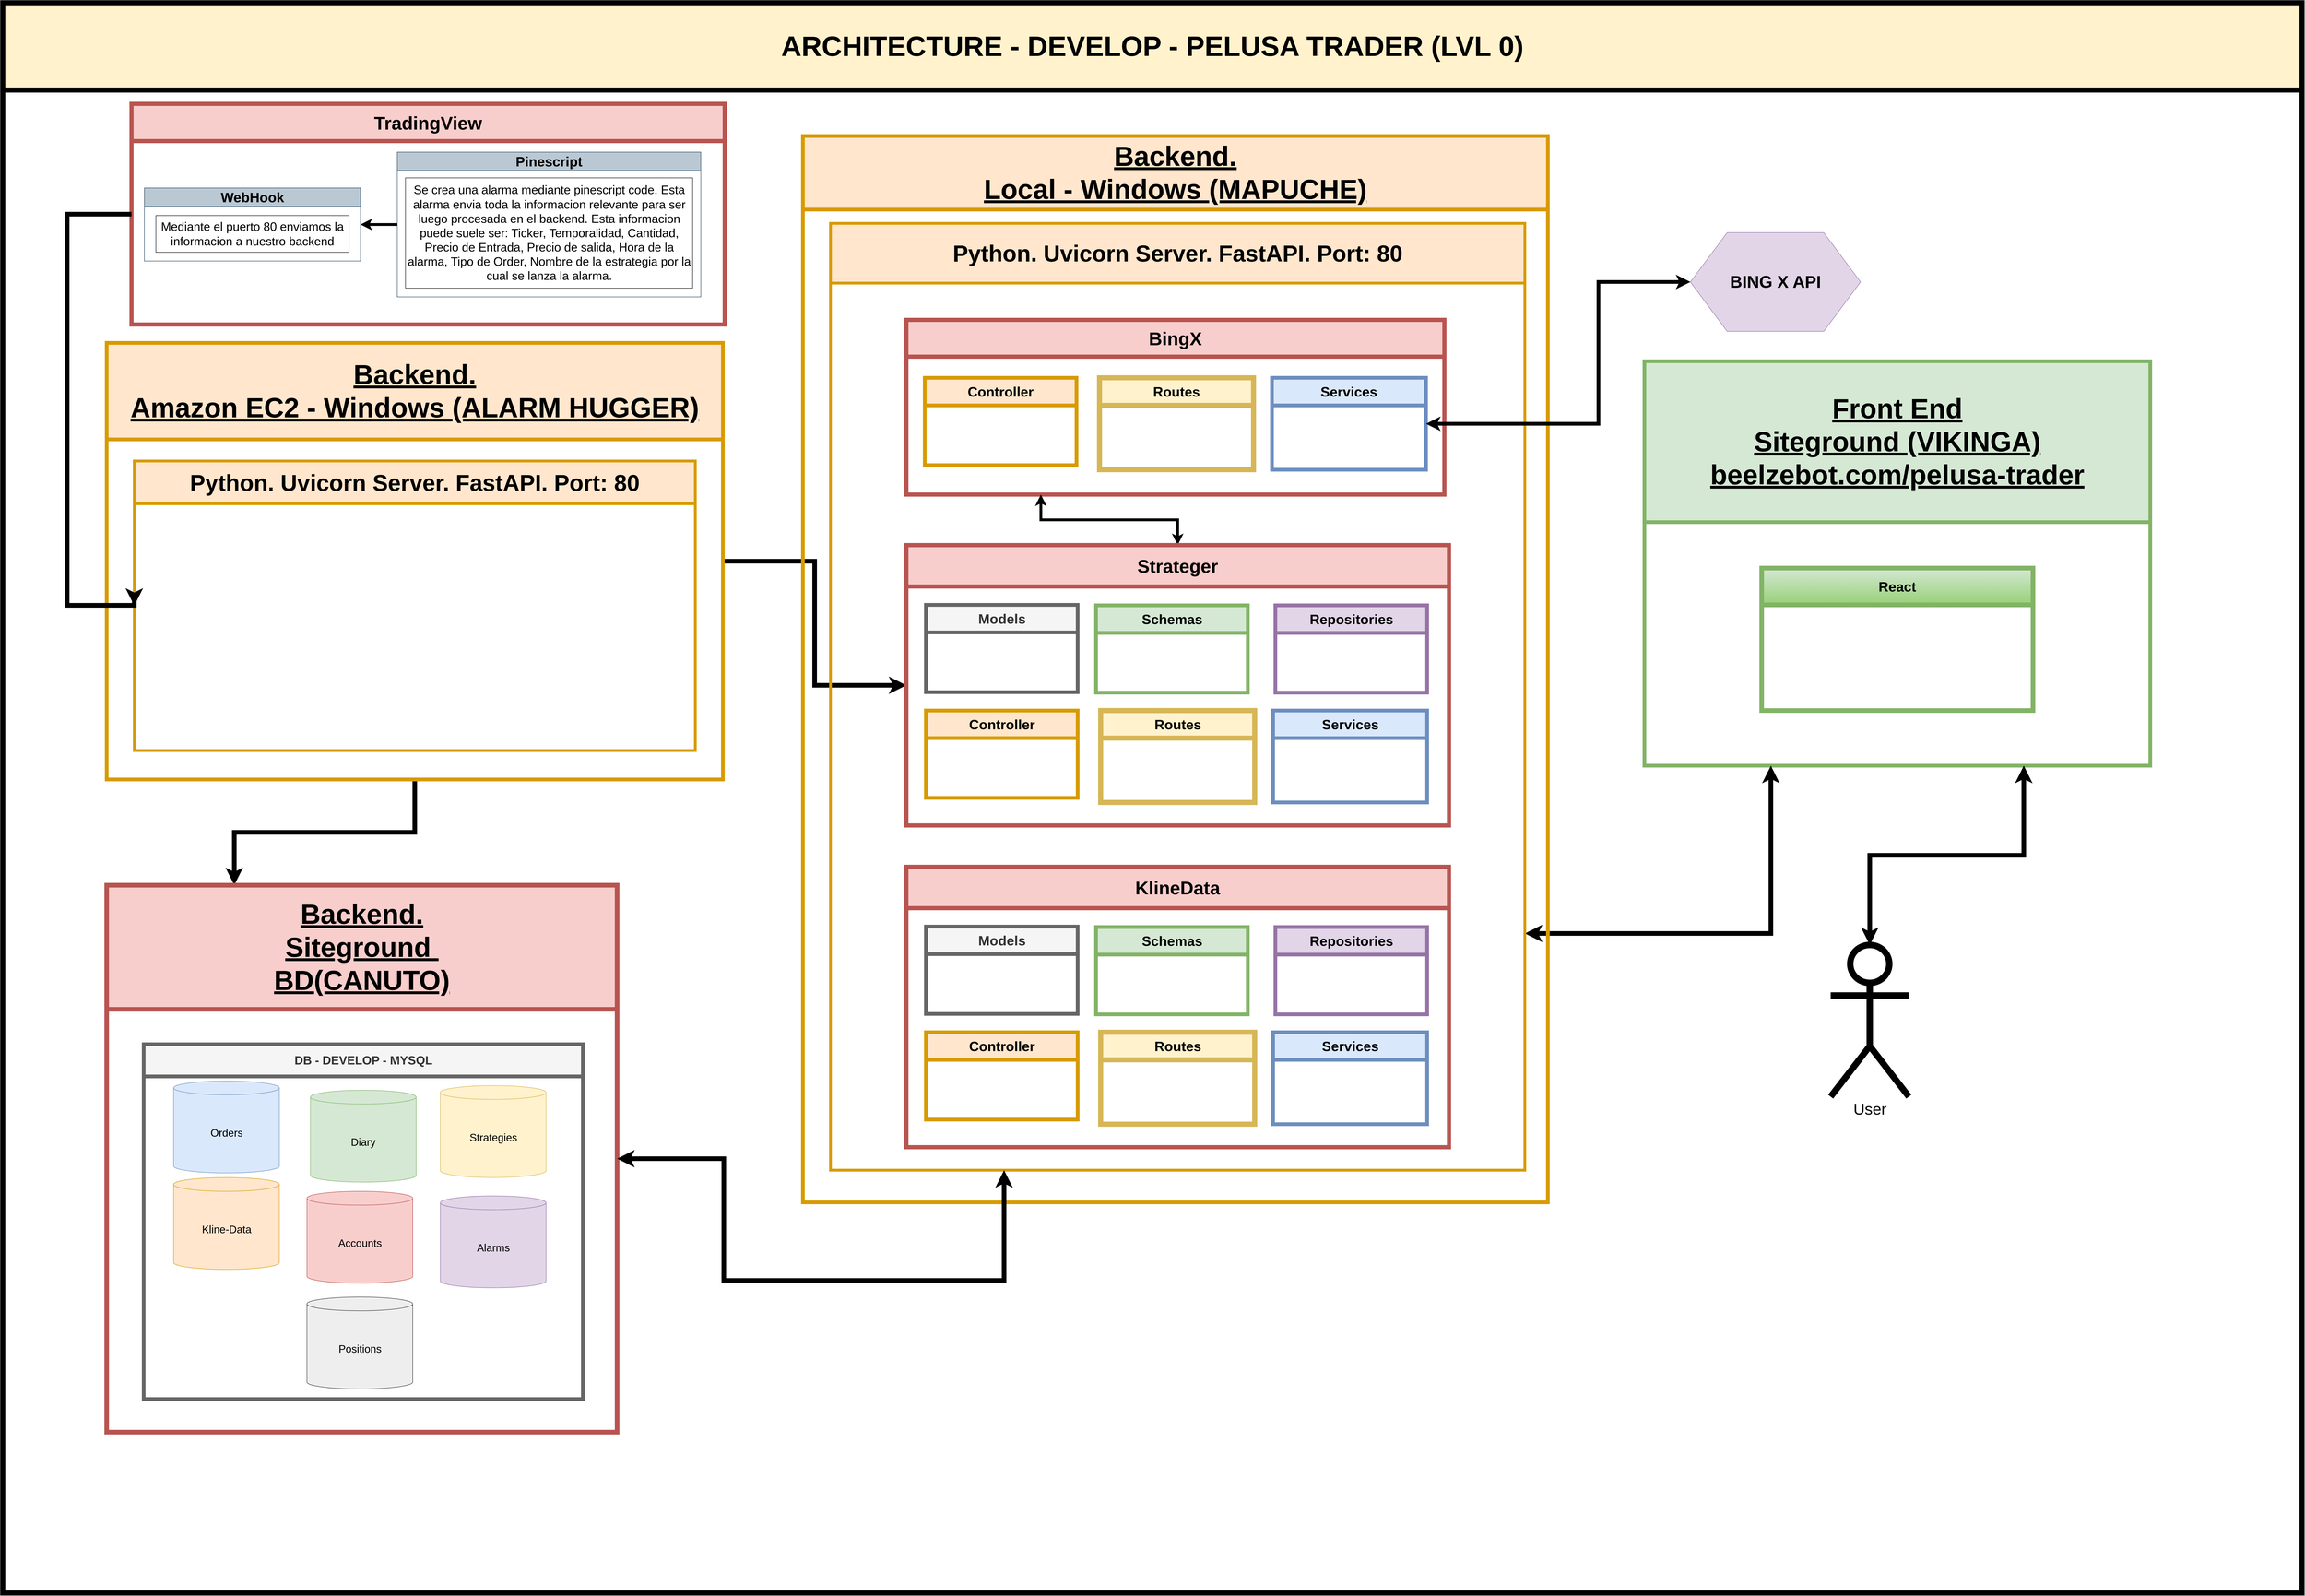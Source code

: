 <mxfile version="24.7.17" pages="4">
  <diagram name="Lvl0. Software Architecture - Developing" id="gUMQwOXRwrRfYw_xdKb9">
    <mxGraphModel dx="8286" dy="6644" grid="1" gridSize="10" guides="1" tooltips="1" connect="1" arrows="1" fold="1" page="1" pageScale="1" pageWidth="850" pageHeight="1100" math="0" shadow="0">
      <root>
        <mxCell id="5FERbLGOEKMN1dB7Qr_L-0" />
        <mxCell id="5FERbLGOEKMN1dB7Qr_L-1" parent="5FERbLGOEKMN1dB7Qr_L-0" />
        <mxCell id="5FERbLGOEKMN1dB7Qr_L-2" value="&lt;font style=&quot;font-size: 61px;&quot;&gt;ARCHITECTURE - DEVELOP - PELUSA TRADER (LVL 0)&lt;/font&gt;" style="swimlane;whiteSpace=wrap;html=1;strokeWidth=11;startSize=190;fillColor=#fff2cc;strokeColor=default;" vertex="1" parent="5FERbLGOEKMN1dB7Qr_L-1">
          <mxGeometry x="-1870" y="-2711" width="5000" height="3460" as="geometry" />
        </mxCell>
        <mxCell id="5FERbLGOEKMN1dB7Qr_L-4" value="&lt;font style=&quot;font-size: 40px;&quot;&gt;TradingView&lt;/font&gt;" style="swimlane;whiteSpace=wrap;html=1;startSize=81;fillColor=#f8cecc;strokeColor=#b85450;strokeWidth=9;" vertex="1" parent="5FERbLGOEKMN1dB7Qr_L-2">
          <mxGeometry x="280" y="220" width="1290" height="480" as="geometry" />
        </mxCell>
        <mxCell id="5FERbLGOEKMN1dB7Qr_L-5" value="&lt;font style=&quot;font-size: 30px;&quot;&gt;WebHook&lt;/font&gt;" style="swimlane;whiteSpace=wrap;html=1;fontSize=21;startSize=40;fillColor=#bac8d3;strokeColor=#23445d;" vertex="1" parent="5FERbLGOEKMN1dB7Qr_L-4">
          <mxGeometry x="28" y="183" width="470" height="159" as="geometry" />
        </mxCell>
        <mxCell id="AAoFBm-aoJ0SCK7CTlnj-0" value="Mediante el puerto 80 enviamos la informacion a nuestro backend" style="rounded=0;whiteSpace=wrap;html=1;fontSize=26;" vertex="1" parent="5FERbLGOEKMN1dB7Qr_L-5">
          <mxGeometry x="25" y="60" width="420" height="80" as="geometry" />
        </mxCell>
        <mxCell id="AAoFBm-aoJ0SCK7CTlnj-4" style="edgeStyle=orthogonalEdgeStyle;rounded=0;orthogonalLoop=1;jettySize=auto;html=1;exitX=0;exitY=0.5;exitDx=0;exitDy=0;entryX=1;entryY=0.5;entryDx=0;entryDy=0;fontSize=6;strokeWidth=6;" edge="1" parent="5FERbLGOEKMN1dB7Qr_L-4" source="AAoFBm-aoJ0SCK7CTlnj-2" target="5FERbLGOEKMN1dB7Qr_L-5">
          <mxGeometry relative="1" as="geometry" />
        </mxCell>
        <mxCell id="AAoFBm-aoJ0SCK7CTlnj-2" value="&lt;font style=&quot;font-size: 30px;&quot;&gt;Pinescript&lt;/font&gt;" style="swimlane;whiteSpace=wrap;html=1;fontSize=21;startSize=40;fillColor=#bac8d3;strokeColor=#23445d;" vertex="1" parent="5FERbLGOEKMN1dB7Qr_L-4">
          <mxGeometry x="578" y="105" width="660" height="315" as="geometry" />
        </mxCell>
        <mxCell id="AAoFBm-aoJ0SCK7CTlnj-3" value="Se crea una alarma mediante pinescript code. Esta alarma envia toda la informacion relevante para ser luego procesada en el backend. Esta informacion puede suele ser: Ticker, Temporalidad, Cantidad, Precio de Entrada, Precio de salida, Hora de la alarma, Tipo de Order, Nombre de la estrategia por la cual se lanza la alarma." style="rounded=0;whiteSpace=wrap;html=1;fontSize=26;" vertex="1" parent="AAoFBm-aoJ0SCK7CTlnj-2">
          <mxGeometry x="17.75" y="56" width="624.5" height="240" as="geometry" />
        </mxCell>
        <mxCell id="5FERbLGOEKMN1dB7Qr_L-7" style="edgeStyle=orthogonalEdgeStyle;rounded=0;orthogonalLoop=1;jettySize=auto;html=1;exitX=1;exitY=0.5;exitDx=0;exitDy=0;entryX=0;entryY=0.5;entryDx=0;entryDy=0;strokeWidth=10;" edge="1" parent="5FERbLGOEKMN1dB7Qr_L-2" source="5FERbLGOEKMN1dB7Qr_L-9" target="5FERbLGOEKMN1dB7Qr_L-31">
          <mxGeometry relative="1" as="geometry" />
        </mxCell>
        <mxCell id="5FERbLGOEKMN1dB7Qr_L-8" style="edgeStyle=orthogonalEdgeStyle;rounded=0;orthogonalLoop=1;jettySize=auto;html=1;exitX=0.5;exitY=1;exitDx=0;exitDy=0;entryX=0.25;entryY=0;entryDx=0;entryDy=0;startArrow=none;startFill=0;strokeWidth=10;" edge="1" parent="5FERbLGOEKMN1dB7Qr_L-2" source="5FERbLGOEKMN1dB7Qr_L-9" target="5FERbLGOEKMN1dB7Qr_L-17">
          <mxGeometry relative="1" as="geometry" />
        </mxCell>
        <mxCell id="5FERbLGOEKMN1dB7Qr_L-9" value="&lt;font style=&quot;font-size: 60px;&quot;&gt;&lt;br&gt;&lt;/font&gt;&lt;div style=&quot;forced-color-adjust: none; color: rgb(0, 0, 0); font-family: Helvetica; font-style: normal; font-variant-ligatures: normal; font-variant-caps: normal; font-weight: 700; letter-spacing: normal; orphans: 2; text-align: center; text-indent: 0px; text-transform: none; widows: 2; word-spacing: 0px; -webkit-text-stroke-width: 0px; white-space: normal; text-decoration-thickness: initial; text-decoration-style: initial; text-decoration-color: initial; font-size: 60px;&quot;&gt;&lt;font style=&quot;forced-color-adjust: none; font-size: 60px;&quot;&gt;&lt;u style=&quot;forced-color-adjust: none;&quot;&gt;Backend.&lt;/u&gt;&lt;/font&gt;&lt;/div&gt;&lt;u style=&quot;font-size: 60px;&quot;&gt;&lt;font style=&quot;font-size: 60px;&quot;&gt;Amazon EC2 - Windows (ALARM HUGGER)&lt;/font&gt;&lt;/u&gt;&lt;div style=&quot;font-size: 60px;&quot;&gt;&lt;div&gt;&lt;br&gt;&lt;/div&gt;&lt;/div&gt;" style="swimlane;whiteSpace=wrap;html=1;startSize=210;fillColor=#ffe6cc;strokeColor=#d79b00;strokeWidth=8;" vertex="1" parent="5FERbLGOEKMN1dB7Qr_L-2">
          <mxGeometry x="226" y="740" width="1340" height="950" as="geometry" />
        </mxCell>
        <mxCell id="5FERbLGOEKMN1dB7Qr_L-10" value="&lt;font style=&quot;font-size: 50px;&quot;&gt;Python. Uvicorn Server. FastAPI. Port: 80&lt;/font&gt;" style="swimlane;whiteSpace=wrap;html=1;startSize=93;fontSize=20;fillColor=#ffe6cc;strokeColor=#d79b00;strokeWidth=6;" vertex="1" parent="5FERbLGOEKMN1dB7Qr_L-9">
          <mxGeometry x="60" y="257" width="1220" height="630" as="geometry" />
        </mxCell>
        <mxCell id="5FERbLGOEKMN1dB7Qr_L-17" value="&lt;div style=&quot;forced-color-adjust: none; color: rgb(0, 0, 0); font-family: Helvetica; font-style: normal; font-variant-ligatures: normal; font-variant-caps: normal; font-weight: 700; letter-spacing: normal; orphans: 2; text-align: center; text-indent: 0px; text-transform: none; widows: 2; word-spacing: 0px; -webkit-text-stroke-width: 0px; white-space: normal; text-decoration-thickness: initial; text-decoration-style: initial; text-decoration-color: initial; font-size: 60px;&quot;&gt;&lt;font style=&quot;forced-color-adjust: none; font-size: 60px;&quot;&gt;&lt;u style=&quot;forced-color-adjust: none;&quot;&gt;&lt;br&gt;&lt;/u&gt;&lt;/font&gt;&lt;/div&gt;&lt;div style=&quot;forced-color-adjust: none; color: rgb(0, 0, 0); font-family: Helvetica; font-style: normal; font-variant-ligatures: normal; font-variant-caps: normal; font-weight: 700; letter-spacing: normal; orphans: 2; text-align: center; text-indent: 0px; text-transform: none; widows: 2; word-spacing: 0px; -webkit-text-stroke-width: 0px; white-space: normal; text-decoration-thickness: initial; text-decoration-style: initial; text-decoration-color: initial; font-size: 60px;&quot;&gt;&lt;font style=&quot;forced-color-adjust: none; font-size: 60px;&quot;&gt;&lt;u style=&quot;forced-color-adjust: none;&quot;&gt;&lt;br&gt;&lt;/u&gt;&lt;/font&gt;&lt;/div&gt;&lt;div style=&quot;forced-color-adjust: none; color: rgb(0, 0, 0); font-family: Helvetica; font-style: normal; font-variant-ligatures: normal; font-variant-caps: normal; font-weight: 700; letter-spacing: normal; orphans: 2; text-align: center; text-indent: 0px; text-transform: none; widows: 2; word-spacing: 0px; -webkit-text-stroke-width: 0px; white-space: normal; text-decoration-thickness: initial; text-decoration-style: initial; text-decoration-color: initial; font-size: 60px;&quot;&gt;&lt;font style=&quot;forced-color-adjust: none; font-size: 60px;&quot;&gt;&lt;u style=&quot;forced-color-adjust: none;&quot;&gt;Backend.&lt;/u&gt;&lt;/font&gt;&lt;/div&gt;&lt;div style=&quot;forced-color-adjust: none; color: rgb(0, 0, 0); font-family: Helvetica; font-style: normal; font-variant-ligatures: normal; font-variant-caps: normal; font-weight: 700; letter-spacing: normal; orphans: 2; text-align: center; text-indent: 0px; text-transform: none; widows: 2; word-spacing: 0px; -webkit-text-stroke-width: 0px; white-space: normal; text-decoration-thickness: initial; text-decoration-style: initial; text-decoration-color: initial; font-size: 60px;&quot;&gt;&lt;font style=&quot;forced-color-adjust: none; font-size: 60px;&quot;&gt;&lt;u style=&quot;forced-color-adjust: none;&quot;&gt;&lt;u style=&quot;background-color: initial;&quot;&gt;Siteground&amp;nbsp;&lt;/u&gt;&lt;/u&gt;&lt;/font&gt;&lt;/div&gt;&lt;div style=&quot;forced-color-adjust: none; color: rgb(0, 0, 0); font-family: Helvetica; font-style: normal; font-variant-ligatures: normal; font-variant-caps: normal; font-weight: 700; letter-spacing: normal; orphans: 2; text-align: center; text-indent: 0px; text-transform: none; widows: 2; word-spacing: 0px; -webkit-text-stroke-width: 0px; white-space: normal; text-decoration-thickness: initial; text-decoration-style: initial; text-decoration-color: initial; font-size: 60px;&quot;&gt;&lt;font style=&quot;forced-color-adjust: none; font-size: 60px;&quot;&gt;&lt;u style=&quot;forced-color-adjust: none;&quot;&gt;BD(CANUTO)&lt;/u&gt;&lt;/font&gt;&lt;/div&gt;&lt;font style=&quot;font-size: 60px;&quot;&gt;&lt;br style=&quot;&quot;&gt;&lt;/font&gt;&lt;div style=&quot;font-size: 60px;&quot;&gt;&lt;br style=&quot;&quot;&gt;&lt;/div&gt;" style="swimlane;whiteSpace=wrap;html=1;startSize=270;fillColor=#f8cecc;strokeColor=#b85450;strokeWidth=10;fontSize=13;" vertex="1" parent="5FERbLGOEKMN1dB7Qr_L-2">
          <mxGeometry x="226" y="1920" width="1110" height="1190" as="geometry" />
        </mxCell>
        <mxCell id="5FERbLGOEKMN1dB7Qr_L-18" value="&lt;font style=&quot;font-size: 60px;&quot;&gt;&lt;br&gt;&lt;/font&gt;&lt;div style=&quot;forced-color-adjust: none; color: rgb(0, 0, 0); font-family: Helvetica; font-style: normal; font-variant-ligatures: normal; font-variant-caps: normal; font-weight: 700; letter-spacing: normal; orphans: 2; text-align: center; text-indent: 0px; text-transform: none; widows: 2; word-spacing: 0px; -webkit-text-stroke-width: 0px; white-space: normal; text-decoration-thickness: initial; text-decoration-style: initial; text-decoration-color: initial; font-size: 60px;&quot;&gt;&lt;font style=&quot;forced-color-adjust: none; font-size: 60px;&quot;&gt;&lt;u style=&quot;forced-color-adjust: none;&quot;&gt;Front End&lt;/u&gt;&lt;/font&gt;&lt;/div&gt;&lt;u style=&quot;font-size: 60px;&quot;&gt;&lt;font style=&quot;font-size: 60px;&quot;&gt;Siteground (VIKINGA)&lt;/font&gt;&lt;/u&gt;&lt;div style=&quot;font-size: 60px;&quot;&gt;&lt;u style=&quot;&quot;&gt;&lt;font style=&quot;font-size: 60px;&quot;&gt;beelzebot.com/pelusa-trader&lt;br&gt;&lt;/font&gt;&lt;/u&gt;&lt;div&gt;&lt;br&gt;&lt;/div&gt;&lt;/div&gt;" style="swimlane;whiteSpace=wrap;html=1;startSize=350;fillColor=#d5e8d4;strokeColor=#82b366;strokeWidth=8;" vertex="1" parent="5FERbLGOEKMN1dB7Qr_L-2">
          <mxGeometry x="3570" y="780" width="1100" height="880" as="geometry" />
        </mxCell>
        <mxCell id="5FERbLGOEKMN1dB7Qr_L-19" value="&lt;font style=&quot;font-size: 30px;&quot;&gt;React&lt;/font&gt;" style="swimlane;whiteSpace=wrap;html=1;startSize=80;fillColor=#d5e8d4;strokeColor=#82b366;gradientColor=#97d077;strokeWidth=10;" vertex="1" parent="5FERbLGOEKMN1dB7Qr_L-18">
          <mxGeometry x="255" y="450" width="590" height="310" as="geometry" />
        </mxCell>
        <mxCell id="5FERbLGOEKMN1dB7Qr_L-20" value="&lt;span style=&quot;font-size: 37px;&quot;&gt;BING X API&lt;/span&gt;" style="shape=hexagon;perimeter=hexagonPerimeter2;whiteSpace=wrap;html=1;fixedSize=1;size=80;fillColor=#e1d5e7;strokeColor=#9673a6;fontStyle=1" vertex="1" parent="5FERbLGOEKMN1dB7Qr_L-2">
          <mxGeometry x="3670" y="500.0" width="370" height="215" as="geometry" />
        </mxCell>
        <mxCell id="5FERbLGOEKMN1dB7Qr_L-21" style="edgeStyle=orthogonalEdgeStyle;rounded=0;orthogonalLoop=1;jettySize=auto;html=1;exitX=0.5;exitY=0;exitDx=0;exitDy=0;exitPerimeter=0;entryX=0.75;entryY=1;entryDx=0;entryDy=0;strokeWidth=10;startArrow=classic;startFill=1;" edge="1" parent="5FERbLGOEKMN1dB7Qr_L-2" source="5FERbLGOEKMN1dB7Qr_L-22" target="5FERbLGOEKMN1dB7Qr_L-18">
          <mxGeometry relative="1" as="geometry" />
        </mxCell>
        <mxCell id="5FERbLGOEKMN1dB7Qr_L-22" value="&lt;font style=&quot;font-size: 34px;&quot;&gt;User&lt;/font&gt;" style="shape=umlActor;verticalLabelPosition=bottom;verticalAlign=top;html=1;outlineConnect=0;strokeWidth=14;" vertex="1" parent="5FERbLGOEKMN1dB7Qr_L-2">
          <mxGeometry x="3975" y="2050" width="170" height="330" as="geometry" />
        </mxCell>
        <mxCell id="5FERbLGOEKMN1dB7Qr_L-23" style="edgeStyle=orthogonalEdgeStyle;rounded=0;orthogonalLoop=1;jettySize=auto;html=1;exitX=1;exitY=0.75;exitDx=0;exitDy=0;entryX=0.25;entryY=1;entryDx=0;entryDy=0;strokeWidth=10;startArrow=classic;startFill=1;" edge="1" parent="5FERbLGOEKMN1dB7Qr_L-2" source="5FERbLGOEKMN1dB7Qr_L-25" target="5FERbLGOEKMN1dB7Qr_L-18">
          <mxGeometry relative="1" as="geometry" />
        </mxCell>
        <mxCell id="5FERbLGOEKMN1dB7Qr_L-24" value="&lt;div style=&quot;font-size: 60px;&quot;&gt;&lt;font style=&quot;font-size: 60px;&quot;&gt;&lt;br&gt;&lt;/font&gt;&lt;/div&gt;&lt;div style=&quot;font-size: 60px;&quot;&gt;&lt;div style=&quot;&quot;&gt;&lt;u&gt;&lt;font style=&quot;font-size: 60px;&quot;&gt;Backend.&lt;/font&gt;&lt;/u&gt;&lt;/div&gt;&lt;u&gt;&lt;font style=&quot;font-size: 60px;&quot;&gt;Local - Windows (MAPUCHE)&lt;/font&gt;&lt;/u&gt;&lt;div&gt;&lt;div&gt;&lt;br&gt;&lt;/div&gt;&lt;/div&gt;&lt;/div&gt;" style="swimlane;whiteSpace=wrap;html=1;startSize=160;fillColor=#ffe6cc;strokeColor=#d79b00;strokeWidth=8;" vertex="1" parent="5FERbLGOEKMN1dB7Qr_L-2">
          <mxGeometry x="1740" y="290" width="1620" height="2320" as="geometry" />
        </mxCell>
        <mxCell id="5FERbLGOEKMN1dB7Qr_L-25" value="&lt;font style=&quot;font-size: 50px;&quot;&gt;Python. Uvicorn Server. FastAPI. Port: 80&lt;/font&gt;" style="swimlane;whiteSpace=wrap;html=1;startSize=130;fontSize=20;fillColor=#ffe6cc;strokeColor=#d79b00;strokeWidth=6;" vertex="1" parent="5FERbLGOEKMN1dB7Qr_L-24">
          <mxGeometry x="60" y="190" width="1510" height="2060" as="geometry" />
        </mxCell>
        <mxCell id="5FERbLGOEKMN1dB7Qr_L-26" value="&lt;font style=&quot;font-size: 40px;&quot;&gt;BingX&lt;/font&gt;" style="swimlane;whiteSpace=wrap;html=1;fillColor=#f8cecc;strokeColor=#b85450;strokeWidth=9;startSize=80;fontSize=20;" vertex="1" parent="5FERbLGOEKMN1dB7Qr_L-25">
          <mxGeometry x="165" y="210" width="1170" height="380" as="geometry" />
        </mxCell>
        <mxCell id="5FERbLGOEKMN1dB7Qr_L-27" value="Routes" style="swimlane;whiteSpace=wrap;html=1;startSize=60;fontSize=30;fillColor=#fff2cc;strokeColor=#d6b656;strokeWidth=11;" vertex="1" parent="5FERbLGOEKMN1dB7Qr_L-26">
          <mxGeometry x="420" y="126" width="335" height="200" as="geometry" />
        </mxCell>
        <mxCell id="5FERbLGOEKMN1dB7Qr_L-28" value="&lt;font style=&quot;font-size: 30px;&quot;&gt;Controller&lt;/font&gt;" style="swimlane;whiteSpace=wrap;html=1;startSize=60;fontSize=30;strokeWidth=8;fillColor=#ffe6cc;strokeColor=#d79b00;" vertex="1" parent="5FERbLGOEKMN1dB7Qr_L-26">
          <mxGeometry x="40" y="126" width="330" height="190" as="geometry" />
        </mxCell>
        <mxCell id="5FERbLGOEKMN1dB7Qr_L-29" value="&lt;font style=&quot;font-size: 30px;&quot;&gt;Services&lt;/font&gt;" style="swimlane;whiteSpace=wrap;html=1;startSize=60;fontSize=30;strokeWidth=8;fillColor=#dae8fc;strokeColor=#6c8ebf;" vertex="1" parent="5FERbLGOEKMN1dB7Qr_L-26">
          <mxGeometry x="795" y="126" width="335" height="200" as="geometry" />
        </mxCell>
        <mxCell id="5FERbLGOEKMN1dB7Qr_L-30" style="edgeStyle=orthogonalEdgeStyle;rounded=0;orthogonalLoop=1;jettySize=auto;html=1;exitX=0.5;exitY=0;exitDx=0;exitDy=0;entryX=0.25;entryY=1;entryDx=0;entryDy=0;strokeWidth=6;startArrow=classic;startFill=1;" edge="1" parent="5FERbLGOEKMN1dB7Qr_L-25" source="5FERbLGOEKMN1dB7Qr_L-31" target="5FERbLGOEKMN1dB7Qr_L-26">
          <mxGeometry relative="1" as="geometry" />
        </mxCell>
        <mxCell id="5FERbLGOEKMN1dB7Qr_L-31" value="&lt;font style=&quot;font-size: 40px;&quot;&gt;Strateger&lt;/font&gt;" style="swimlane;whiteSpace=wrap;html=1;fillColor=#f8cecc;strokeColor=#b85450;strokeWidth=9;startSize=90;fontSize=20;" vertex="1" parent="5FERbLGOEKMN1dB7Qr_L-25">
          <mxGeometry x="165" y="700" width="1180" height="610" as="geometry" />
        </mxCell>
        <mxCell id="5FERbLGOEKMN1dB7Qr_L-32" value="Routes" style="swimlane;whiteSpace=wrap;html=1;startSize=60;fontSize=30;fillColor=#fff2cc;strokeColor=#d6b656;strokeWidth=11;" vertex="1" parent="5FERbLGOEKMN1dB7Qr_L-31">
          <mxGeometry x="422.5" y="360" width="335" height="200" as="geometry" />
        </mxCell>
        <mxCell id="5FERbLGOEKMN1dB7Qr_L-33" value="&lt;font style=&quot;font-size: 30px;&quot;&gt;Controller&lt;/font&gt;" style="swimlane;whiteSpace=wrap;html=1;startSize=60;fontSize=30;strokeWidth=8;fillColor=#ffe6cc;strokeColor=#d79b00;" vertex="1" parent="5FERbLGOEKMN1dB7Qr_L-31">
          <mxGeometry x="42.5" y="360" width="330" height="190" as="geometry" />
        </mxCell>
        <mxCell id="5FERbLGOEKMN1dB7Qr_L-34" value="&lt;font style=&quot;font-size: 30px;&quot;&gt;Services&lt;/font&gt;" style="swimlane;whiteSpace=wrap;html=1;startSize=60;fontSize=30;strokeWidth=8;fillColor=#dae8fc;strokeColor=#6c8ebf;" vertex="1" parent="5FERbLGOEKMN1dB7Qr_L-31">
          <mxGeometry x="797.5" y="360" width="335" height="200" as="geometry" />
        </mxCell>
        <mxCell id="5FERbLGOEKMN1dB7Qr_L-35" value="&lt;font style=&quot;font-size: 30px;&quot;&gt;Models&lt;/font&gt;" style="swimlane;whiteSpace=wrap;html=1;startSize=60;fontSize=30;strokeWidth=8;fillColor=#f5f5f5;fontColor=#333333;strokeColor=#666666;" vertex="1" parent="5FERbLGOEKMN1dB7Qr_L-31">
          <mxGeometry x="42.5" y="130" width="330" height="190" as="geometry" />
        </mxCell>
        <mxCell id="5FERbLGOEKMN1dB7Qr_L-36" value="&lt;font style=&quot;font-size: 30px;&quot;&gt;Schemas&lt;/font&gt;" style="swimlane;whiteSpace=wrap;html=1;startSize=60;fontSize=30;strokeWidth=8;fillColor=#d5e8d4;strokeColor=#82b366;" vertex="1" parent="5FERbLGOEKMN1dB7Qr_L-31">
          <mxGeometry x="412.5" y="131" width="330" height="190" as="geometry" />
        </mxCell>
        <mxCell id="5FERbLGOEKMN1dB7Qr_L-37" value="&lt;font style=&quot;font-size: 30px;&quot;&gt;Repositories&lt;/font&gt;" style="swimlane;whiteSpace=wrap;html=1;startSize=60;fontSize=30;strokeWidth=8;fillColor=#e1d5e7;strokeColor=#9673a6;" vertex="1" parent="5FERbLGOEKMN1dB7Qr_L-31">
          <mxGeometry x="802.5" y="131" width="330" height="190" as="geometry" />
        </mxCell>
        <mxCell id="5FERbLGOEKMN1dB7Qr_L-38" value="&lt;font style=&quot;font-size: 40px;&quot;&gt;KlineData&lt;/font&gt;" style="swimlane;whiteSpace=wrap;html=1;fillColor=#f8cecc;strokeColor=#b85450;strokeWidth=9;startSize=90;fontSize=20;" vertex="1" parent="5FERbLGOEKMN1dB7Qr_L-25">
          <mxGeometry x="165" y="1400" width="1180" height="610" as="geometry" />
        </mxCell>
        <mxCell id="5FERbLGOEKMN1dB7Qr_L-39" value="Routes" style="swimlane;whiteSpace=wrap;html=1;startSize=60;fontSize=30;fillColor=#fff2cc;strokeColor=#d6b656;strokeWidth=11;" vertex="1" parent="5FERbLGOEKMN1dB7Qr_L-38">
          <mxGeometry x="422.5" y="360" width="335" height="200" as="geometry" />
        </mxCell>
        <mxCell id="5FERbLGOEKMN1dB7Qr_L-40" value="&lt;font style=&quot;font-size: 30px;&quot;&gt;Controller&lt;/font&gt;" style="swimlane;whiteSpace=wrap;html=1;startSize=60;fontSize=30;strokeWidth=8;fillColor=#ffe6cc;strokeColor=#d79b00;" vertex="1" parent="5FERbLGOEKMN1dB7Qr_L-38">
          <mxGeometry x="42.5" y="360" width="330" height="190" as="geometry" />
        </mxCell>
        <mxCell id="5FERbLGOEKMN1dB7Qr_L-41" value="&lt;font style=&quot;font-size: 30px;&quot;&gt;Services&lt;/font&gt;" style="swimlane;whiteSpace=wrap;html=1;startSize=60;fontSize=30;strokeWidth=8;fillColor=#dae8fc;strokeColor=#6c8ebf;" vertex="1" parent="5FERbLGOEKMN1dB7Qr_L-38">
          <mxGeometry x="797.5" y="360" width="335" height="200" as="geometry" />
        </mxCell>
        <mxCell id="5FERbLGOEKMN1dB7Qr_L-42" value="&lt;font style=&quot;font-size: 30px;&quot;&gt;Models&lt;/font&gt;" style="swimlane;whiteSpace=wrap;html=1;startSize=60;fontSize=30;strokeWidth=8;fillColor=#f5f5f5;fontColor=#333333;strokeColor=#666666;" vertex="1" parent="5FERbLGOEKMN1dB7Qr_L-38">
          <mxGeometry x="42.5" y="130" width="330" height="190" as="geometry" />
        </mxCell>
        <mxCell id="5FERbLGOEKMN1dB7Qr_L-43" value="&lt;font style=&quot;font-size: 30px;&quot;&gt;Schemas&lt;/font&gt;" style="swimlane;whiteSpace=wrap;html=1;startSize=60;fontSize=30;strokeWidth=8;fillColor=#d5e8d4;strokeColor=#82b366;" vertex="1" parent="5FERbLGOEKMN1dB7Qr_L-38">
          <mxGeometry x="412.5" y="131" width="330" height="190" as="geometry" />
        </mxCell>
        <mxCell id="5FERbLGOEKMN1dB7Qr_L-44" value="&lt;font style=&quot;font-size: 30px;&quot;&gt;Repositories&lt;/font&gt;" style="swimlane;whiteSpace=wrap;html=1;startSize=60;fontSize=30;strokeWidth=8;fillColor=#e1d5e7;strokeColor=#9673a6;" vertex="1" parent="5FERbLGOEKMN1dB7Qr_L-38">
          <mxGeometry x="802.5" y="131" width="330" height="190" as="geometry" />
        </mxCell>
        <mxCell id="5FERbLGOEKMN1dB7Qr_L-45" style="edgeStyle=orthogonalEdgeStyle;rounded=0;orthogonalLoop=1;jettySize=auto;html=1;exitX=1;exitY=0.5;exitDx=0;exitDy=0;entryX=0;entryY=0.5;entryDx=0;entryDy=0;strokeWidth=8;startArrow=classic;startFill=1;" edge="1" parent="5FERbLGOEKMN1dB7Qr_L-2" source="5FERbLGOEKMN1dB7Qr_L-29" target="5FERbLGOEKMN1dB7Qr_L-20">
          <mxGeometry relative="1" as="geometry">
            <Array as="points">
              <mxPoint x="3470" y="916" />
              <mxPoint x="3470" y="608" />
            </Array>
          </mxGeometry>
        </mxCell>
        <mxCell id="5FERbLGOEKMN1dB7Qr_L-46" style="edgeStyle=orthogonalEdgeStyle;rounded=0;orthogonalLoop=1;jettySize=auto;html=1;exitX=0.25;exitY=1;exitDx=0;exitDy=0;entryX=1;entryY=0.5;entryDx=0;entryDy=0;strokeWidth=10;startArrow=classic;startFill=1;" edge="1" parent="5FERbLGOEKMN1dB7Qr_L-2" source="5FERbLGOEKMN1dB7Qr_L-25" target="5FERbLGOEKMN1dB7Qr_L-17">
          <mxGeometry relative="1" as="geometry">
            <Array as="points">
              <mxPoint x="2178" y="2780" />
              <mxPoint x="1568" y="2780" />
              <mxPoint x="1568" y="2515" />
            </Array>
          </mxGeometry>
        </mxCell>
        <mxCell id="5FERbLGOEKMN1dB7Qr_L-3" style="edgeStyle=orthogonalEdgeStyle;rounded=0;orthogonalLoop=1;jettySize=auto;html=1;exitX=0;exitY=0.5;exitDx=0;exitDy=0;strokeWidth=10;entryX=0;entryY=0.5;entryDx=0;entryDy=0;" edge="1" parent="5FERbLGOEKMN1dB7Qr_L-2" source="5FERbLGOEKMN1dB7Qr_L-4" target="5FERbLGOEKMN1dB7Qr_L-10">
          <mxGeometry relative="1" as="geometry">
            <mxPoint x="290" y="1215" as="targetPoint" />
            <Array as="points">
              <mxPoint x="140" y="460" />
              <mxPoint x="140" y="1311" />
              <mxPoint x="286" y="1311" />
            </Array>
          </mxGeometry>
        </mxCell>
        <mxCell id="5FERbLGOEKMN1dB7Qr_L-47" value="DB - DEVELOP - MYSQL" style="swimlane;whiteSpace=wrap;html=1;startSize=70;fontSize=26;fillColor=#f5f5f5;fontColor=#333333;strokeColor=#666666;strokeWidth=8;" vertex="1" parent="5FERbLGOEKMN1dB7Qr_L-1">
          <mxGeometry x="-1563.5" y="-445" width="955" height="772" as="geometry" />
        </mxCell>
        <mxCell id="5FERbLGOEKMN1dB7Qr_L-48" value="&lt;div&gt;Alarms&lt;/div&gt;" style="shape=cylinder3;whiteSpace=wrap;html=1;boundedLbl=1;backgroundOutline=1;size=15;fillColor=#e1d5e7;strokeColor=#9673a6;fontSize=23;" vertex="1" parent="5FERbLGOEKMN1dB7Qr_L-47">
          <mxGeometry x="645" y="330" width="230" height="200" as="geometry" />
        </mxCell>
        <mxCell id="5FERbLGOEKMN1dB7Qr_L-49" value="Accounts" style="shape=cylinder3;whiteSpace=wrap;html=1;boundedLbl=1;backgroundOutline=1;size=15;fillColor=#f8cecc;strokeColor=#b85450;fontSize=23;" vertex="1" parent="5FERbLGOEKMN1dB7Qr_L-47">
          <mxGeometry x="355" y="320" width="230" height="200" as="geometry" />
        </mxCell>
        <mxCell id="5FERbLGOEKMN1dB7Qr_L-50" value="&lt;div&gt;Kline-Data&lt;/div&gt;" style="shape=cylinder3;whiteSpace=wrap;html=1;boundedLbl=1;backgroundOutline=1;size=15;fillColor=#ffe6cc;strokeColor=#d79b00;fontSize=23;" vertex="1" parent="5FERbLGOEKMN1dB7Qr_L-47">
          <mxGeometry x="65" y="290" width="230" height="200" as="geometry" />
        </mxCell>
        <mxCell id="5FERbLGOEKMN1dB7Qr_L-51" value="Positions" style="shape=cylinder3;whiteSpace=wrap;html=1;boundedLbl=1;backgroundOutline=1;size=15;fillColor=#eeeeee;strokeColor=#36393d;fontSize=23;" vertex="1" parent="5FERbLGOEKMN1dB7Qr_L-47">
          <mxGeometry x="355" y="550" width="230" height="200" as="geometry" />
        </mxCell>
        <mxCell id="5FERbLGOEKMN1dB7Qr_L-52" value="Diary" style="shape=cylinder3;whiteSpace=wrap;html=1;boundedLbl=1;backgroundOutline=1;size=15;fillColor=#d5e8d4;strokeColor=#82b366;fontSize=23;" vertex="1" parent="5FERbLGOEKMN1dB7Qr_L-47">
          <mxGeometry x="362.5" y="100" width="230" height="200" as="geometry" />
        </mxCell>
        <mxCell id="5FERbLGOEKMN1dB7Qr_L-53" value="Strategies" style="shape=cylinder3;whiteSpace=wrap;html=1;boundedLbl=1;backgroundOutline=1;size=15;fillColor=#fff2cc;strokeColor=#d6b656;fontSize=23;" vertex="1" parent="5FERbLGOEKMN1dB7Qr_L-47">
          <mxGeometry x="645" y="90" width="230" height="200" as="geometry" />
        </mxCell>
        <mxCell id="5FERbLGOEKMN1dB7Qr_L-54" value="&lt;div&gt;Orders&lt;/div&gt;" style="shape=cylinder3;whiteSpace=wrap;html=1;boundedLbl=1;backgroundOutline=1;size=15;fillColor=#dae8fc;strokeColor=#6c8ebf;fontSize=23;" vertex="1" parent="5FERbLGOEKMN1dB7Qr_L-47">
          <mxGeometry x="65" y="80" width="230" height="200" as="geometry" />
        </mxCell>
      </root>
    </mxGraphModel>
  </diagram>
  <diagram name="Lvl1. Software Architecture - Developing" id="QiZpSmox48JfUKZHiqBs">
    <mxGraphModel dx="3916" dy="4096" grid="1" gridSize="10" guides="1" tooltips="1" connect="1" arrows="1" fold="1" page="1" pageScale="1" pageWidth="850" pageHeight="1100" math="0" shadow="0">
      <root>
        <mxCell id="aIsUO63s0qGLavfYm9hK-0" />
        <mxCell id="aIsUO63s0qGLavfYm9hK-1" parent="aIsUO63s0qGLavfYm9hK-0" />
        <mxCell id="V-Wh19r1iI07PsTNIKx1-0" value="&lt;font style=&quot;font-size: 61px;&quot;&gt;ARCHITECTURE - DEVELOP - PELUSA TRADER (LVL 1)&lt;/font&gt;" style="swimlane;whiteSpace=wrap;html=1;strokeWidth=11;startSize=190;fillColor=#fff2cc;strokeColor=default;" vertex="1" parent="aIsUO63s0qGLavfYm9hK-1">
          <mxGeometry x="-1870" y="-2710" width="5000" height="3460" as="geometry" />
        </mxCell>
        <mxCell id="V-Wh19r1iI07PsTNIKx1-1" value="&lt;font style=&quot;font-size: 40px;&quot;&gt;TradingView&lt;/font&gt;&lt;div&gt;&lt;font style=&quot;font-size: 40px;&quot;&gt;&lt;div style=&quot;&quot;&gt;(52.89.214.238&lt;/div&gt;&lt;div style=&quot;&quot;&gt;34.212.75.30&lt;/div&gt;&lt;div style=&quot;&quot;&gt;54.218.53.128&lt;/div&gt;&lt;div style=&quot;&quot;&gt;52.32.178.7)&lt;/div&gt;&lt;/font&gt;&lt;/div&gt;" style="swimlane;whiteSpace=wrap;html=1;startSize=260;fillColor=#f8cecc;strokeColor=#b85450;strokeWidth=9;" vertex="1" parent="V-Wh19r1iI07PsTNIKx1-0">
          <mxGeometry x="280" y="220" width="610" height="480" as="geometry" />
        </mxCell>
        <mxCell id="V-Wh19r1iI07PsTNIKx1-4" value="&lt;font style=&quot;font-size: 30px;&quot;&gt;WebHook&lt;/font&gt;" style="swimlane;whiteSpace=wrap;html=1;fontSize=21;startSize=40;fillColor=#bac8d3;strokeColor=#23445d;" vertex="1" parent="V-Wh19r1iI07PsTNIKx1-1">
          <mxGeometry x="21" y="280" width="569" height="180" as="geometry" />
        </mxCell>
        <mxCell id="zcD8gdxZWl5Qy7ZE_WxG-5" value="&lt;font style=&quot;font-size: 30px;&quot;&gt;&lt;b&gt;POST, PORT 80 or 443&lt;/b&gt;&lt;/font&gt;" style="rounded=0;whiteSpace=wrap;html=1;" vertex="1" parent="V-Wh19r1iI07PsTNIKx1-4">
          <mxGeometry x="124" y="66.25" width="320" height="82.5" as="geometry" />
        </mxCell>
        <mxCell id="GaPqKP-3mMQly1MrE3I7-36" style="edgeStyle=orthogonalEdgeStyle;rounded=0;orthogonalLoop=1;jettySize=auto;html=1;exitX=1;exitY=0.5;exitDx=0;exitDy=0;entryX=0;entryY=0.5;entryDx=0;entryDy=0;strokeWidth=10;" edge="1" parent="V-Wh19r1iI07PsTNIKx1-0" source="V-Wh19r1iI07PsTNIKx1-14" target="V-Wh19r1iI07PsTNIKx1-43">
          <mxGeometry relative="1" as="geometry" />
        </mxCell>
        <mxCell id="GaPqKP-3mMQly1MrE3I7-41" style="edgeStyle=orthogonalEdgeStyle;rounded=0;orthogonalLoop=1;jettySize=auto;html=1;exitX=0.5;exitY=1;exitDx=0;exitDy=0;entryX=0.25;entryY=0;entryDx=0;entryDy=0;startArrow=none;startFill=0;strokeWidth=10;" edge="1" parent="V-Wh19r1iI07PsTNIKx1-0" source="V-Wh19r1iI07PsTNIKx1-14" target="V-Wh19r1iI07PsTNIKx1-26">
          <mxGeometry relative="1" as="geometry" />
        </mxCell>
        <mxCell id="V-Wh19r1iI07PsTNIKx1-14" value="&lt;font style=&quot;font-size: 60px;&quot;&gt;&lt;br&gt;&lt;/font&gt;&lt;div style=&quot;forced-color-adjust: none; color: rgb(0, 0, 0); font-family: Helvetica; font-style: normal; font-variant-ligatures: normal; font-variant-caps: normal; font-weight: 700; letter-spacing: normal; orphans: 2; text-align: center; text-indent: 0px; text-transform: none; widows: 2; word-spacing: 0px; -webkit-text-stroke-width: 0px; white-space: normal; text-decoration-thickness: initial; text-decoration-style: initial; text-decoration-color: initial; font-size: 60px;&quot;&gt;&lt;font style=&quot;forced-color-adjust: none; font-size: 60px;&quot;&gt;&lt;u style=&quot;forced-color-adjust: none;&quot;&gt;Backend.&lt;/u&gt;&lt;/font&gt;&lt;/div&gt;&lt;u style=&quot;font-size: 60px;&quot;&gt;&lt;font style=&quot;font-size: 60px;&quot;&gt;Amazon EC2 - Windows (ALARM HUGGER)&lt;/font&gt;&lt;/u&gt;&lt;div style=&quot;font-size: 60px;&quot;&gt;&lt;div&gt;&lt;br&gt;&lt;/div&gt;&lt;/div&gt;" style="swimlane;whiteSpace=wrap;html=1;startSize=210;fillColor=#ffe6cc;strokeColor=#d79b00;strokeWidth=8;" vertex="1" parent="V-Wh19r1iI07PsTNIKx1-0">
          <mxGeometry x="226" y="740" width="1340" height="950" as="geometry" />
        </mxCell>
        <mxCell id="V-Wh19r1iI07PsTNIKx1-15" value="&lt;font style=&quot;font-size: 50px;&quot;&gt;Python. Uvicorn Server. FastAPI. Port: 80&lt;/font&gt;" style="swimlane;whiteSpace=wrap;html=1;startSize=93;fontSize=20;fillColor=#ffe6cc;strokeColor=#d79b00;strokeWidth=6;" vertex="1" parent="V-Wh19r1iI07PsTNIKx1-14">
          <mxGeometry x="60" y="257" width="1220" height="630" as="geometry" />
        </mxCell>
        <mxCell id="GaPqKP-3mMQly1MrE3I7-27" value="Routes" style="swimlane;whiteSpace=wrap;html=1;startSize=60;fontSize=30;fillColor=#fff2cc;strokeColor=#d6b656;strokeWidth=11;" vertex="1" parent="V-Wh19r1iI07PsTNIKx1-15">
          <mxGeometry x="420" y="360" width="320" height="200" as="geometry" />
        </mxCell>
        <mxCell id="GaPqKP-3mMQly1MrE3I7-28" value="&lt;font style=&quot;font-size: 30px;&quot;&gt;Controller&lt;/font&gt;" style="swimlane;whiteSpace=wrap;html=1;startSize=60;fontSize=30;strokeWidth=8;fillColor=#ffe6cc;strokeColor=#d79b00;" vertex="1" parent="V-Wh19r1iI07PsTNIKx1-15">
          <mxGeometry x="40" y="360" width="330" height="200" as="geometry" />
        </mxCell>
        <mxCell id="GaPqKP-3mMQly1MrE3I7-29" value="&lt;font style=&quot;font-size: 30px;&quot;&gt;Models&lt;/font&gt;" style="swimlane;whiteSpace=wrap;html=1;startSize=60;fontSize=30;strokeWidth=8;fillColor=#f5f5f5;fontColor=#333333;strokeColor=#666666;" vertex="1" parent="V-Wh19r1iI07PsTNIKx1-15">
          <mxGeometry x="40" y="130" width="330" height="190" as="geometry" />
        </mxCell>
        <mxCell id="GaPqKP-3mMQly1MrE3I7-30" value="&lt;font style=&quot;font-size: 30px;&quot;&gt;Schemas&lt;/font&gt;" style="swimlane;whiteSpace=wrap;html=1;startSize=60;fontSize=30;strokeWidth=8;fillColor=#d5e8d4;strokeColor=#82b366;" vertex="1" parent="V-Wh19r1iI07PsTNIKx1-15">
          <mxGeometry x="410" y="131" width="330" height="190" as="geometry" />
        </mxCell>
        <mxCell id="GaPqKP-3mMQly1MrE3I7-31" value="&lt;font style=&quot;font-size: 30px;&quot;&gt;Repositories&lt;/font&gt;" style="swimlane;whiteSpace=wrap;html=1;startSize=60;fontSize=30;strokeWidth=8;fillColor=#e1d5e7;strokeColor=#9673a6;" vertex="1" parent="V-Wh19r1iI07PsTNIKx1-15">
          <mxGeometry x="800" y="131" width="330" height="190" as="geometry" />
        </mxCell>
        <mxCell id="GaPqKP-3mMQly1MrE3I7-32" value="&lt;font style=&quot;font-size: 30px;&quot;&gt;Utils&lt;/font&gt;" style="swimlane;whiteSpace=wrap;html=1;startSize=60;fontSize=30;strokeWidth=8;fillColor=#1ba1e2;strokeColor=#006EAF;fontColor=#ffffff;" vertex="1" parent="V-Wh19r1iI07PsTNIKx1-15">
          <mxGeometry x="800" y="370" width="330" height="190" as="geometry" />
        </mxCell>
        <mxCell id="V-Wh19r1iI07PsTNIKx1-26" value="&lt;div style=&quot;forced-color-adjust: none; color: rgb(0, 0, 0); font-family: Helvetica; font-style: normal; font-variant-ligatures: normal; font-variant-caps: normal; font-weight: 700; letter-spacing: normal; orphans: 2; text-align: center; text-indent: 0px; text-transform: none; widows: 2; word-spacing: 0px; -webkit-text-stroke-width: 0px; white-space: normal; text-decoration-thickness: initial; text-decoration-style: initial; text-decoration-color: initial; font-size: 60px;&quot;&gt;&lt;font style=&quot;forced-color-adjust: none; font-size: 60px;&quot;&gt;&lt;u style=&quot;forced-color-adjust: none;&quot;&gt;&lt;br&gt;&lt;/u&gt;&lt;/font&gt;&lt;/div&gt;&lt;div style=&quot;forced-color-adjust: none; color: rgb(0, 0, 0); font-family: Helvetica; font-style: normal; font-variant-ligatures: normal; font-variant-caps: normal; font-weight: 700; letter-spacing: normal; orphans: 2; text-align: center; text-indent: 0px; text-transform: none; widows: 2; word-spacing: 0px; -webkit-text-stroke-width: 0px; white-space: normal; text-decoration-thickness: initial; text-decoration-style: initial; text-decoration-color: initial; font-size: 60px;&quot;&gt;&lt;font style=&quot;forced-color-adjust: none; font-size: 60px;&quot;&gt;&lt;u style=&quot;forced-color-adjust: none;&quot;&gt;&lt;br&gt;&lt;/u&gt;&lt;/font&gt;&lt;/div&gt;&lt;div style=&quot;forced-color-adjust: none; color: rgb(0, 0, 0); font-family: Helvetica; font-style: normal; font-variant-ligatures: normal; font-variant-caps: normal; font-weight: 700; letter-spacing: normal; orphans: 2; text-align: center; text-indent: 0px; text-transform: none; widows: 2; word-spacing: 0px; -webkit-text-stroke-width: 0px; white-space: normal; text-decoration-thickness: initial; text-decoration-style: initial; text-decoration-color: initial; font-size: 60px;&quot;&gt;&lt;font style=&quot;forced-color-adjust: none; font-size: 60px;&quot;&gt;&lt;u style=&quot;forced-color-adjust: none;&quot;&gt;Backend.&lt;/u&gt;&lt;/font&gt;&lt;/div&gt;&lt;div style=&quot;forced-color-adjust: none; color: rgb(0, 0, 0); font-family: Helvetica; font-style: normal; font-variant-ligatures: normal; font-variant-caps: normal; font-weight: 700; letter-spacing: normal; orphans: 2; text-align: center; text-indent: 0px; text-transform: none; widows: 2; word-spacing: 0px; -webkit-text-stroke-width: 0px; white-space: normal; text-decoration-thickness: initial; text-decoration-style: initial; text-decoration-color: initial; font-size: 60px;&quot;&gt;&lt;font style=&quot;forced-color-adjust: none; font-size: 60px;&quot;&gt;&lt;u style=&quot;forced-color-adjust: none;&quot;&gt;&lt;u style=&quot;background-color: initial;&quot;&gt;Siteground&amp;nbsp;&lt;/u&gt;&lt;/u&gt;&lt;/font&gt;&lt;/div&gt;&lt;div style=&quot;forced-color-adjust: none; color: rgb(0, 0, 0); font-family: Helvetica; font-style: normal; font-variant-ligatures: normal; font-variant-caps: normal; font-weight: 700; letter-spacing: normal; orphans: 2; text-align: center; text-indent: 0px; text-transform: none; widows: 2; word-spacing: 0px; -webkit-text-stroke-width: 0px; white-space: normal; text-decoration-thickness: initial; text-decoration-style: initial; text-decoration-color: initial; font-size: 60px;&quot;&gt;&lt;font style=&quot;forced-color-adjust: none; font-size: 60px;&quot;&gt;&lt;u style=&quot;forced-color-adjust: none;&quot;&gt;BD(CANUTO)&lt;/u&gt;&lt;/font&gt;&lt;/div&gt;&lt;font style=&quot;font-size: 60px;&quot;&gt;&lt;br style=&quot;&quot;&gt;&lt;/font&gt;&lt;div style=&quot;font-size: 60px;&quot;&gt;&lt;br style=&quot;&quot;&gt;&lt;/div&gt;" style="swimlane;whiteSpace=wrap;html=1;startSize=270;fillColor=#f8cecc;strokeColor=#b85450;strokeWidth=10;fontSize=13;" vertex="1" parent="V-Wh19r1iI07PsTNIKx1-0">
          <mxGeometry x="226" y="1920" width="1110" height="1190" as="geometry" />
        </mxCell>
        <mxCell id="V-Wh19r1iI07PsTNIKx1-35" value="&lt;font style=&quot;font-size: 60px;&quot;&gt;&lt;br&gt;&lt;/font&gt;&lt;div style=&quot;forced-color-adjust: none; color: rgb(0, 0, 0); font-family: Helvetica; font-style: normal; font-variant-ligatures: normal; font-variant-caps: normal; font-weight: 700; letter-spacing: normal; orphans: 2; text-align: center; text-indent: 0px; text-transform: none; widows: 2; word-spacing: 0px; -webkit-text-stroke-width: 0px; white-space: normal; text-decoration-thickness: initial; text-decoration-style: initial; text-decoration-color: initial; font-size: 60px;&quot;&gt;&lt;font style=&quot;forced-color-adjust: none; font-size: 60px;&quot;&gt;&lt;u style=&quot;forced-color-adjust: none;&quot;&gt;Front End&lt;/u&gt;&lt;/font&gt;&lt;/div&gt;&lt;u style=&quot;font-size: 60px;&quot;&gt;&lt;font style=&quot;font-size: 60px;&quot;&gt;Siteground (VIKINGA)&lt;/font&gt;&lt;/u&gt;&lt;div style=&quot;font-size: 60px;&quot;&gt;&lt;u style=&quot;&quot;&gt;&lt;font style=&quot;font-size: 60px;&quot;&gt;beelzebot.com/pelusa-trader&lt;br&gt;&lt;/font&gt;&lt;/u&gt;&lt;div&gt;&lt;br&gt;&lt;/div&gt;&lt;/div&gt;" style="swimlane;whiteSpace=wrap;html=1;startSize=350;fillColor=#d5e8d4;strokeColor=#82b366;strokeWidth=8;" vertex="1" parent="V-Wh19r1iI07PsTNIKx1-0">
          <mxGeometry x="3570" y="780" width="1100" height="880" as="geometry" />
        </mxCell>
        <mxCell id="zcD8gdxZWl5Qy7ZE_WxG-0" value="&lt;font style=&quot;font-size: 30px;&quot;&gt;React&lt;/font&gt;" style="swimlane;whiteSpace=wrap;html=1;startSize=80;fillColor=#d5e8d4;strokeColor=#82b366;gradientColor=#97d077;strokeWidth=10;" vertex="1" parent="V-Wh19r1iI07PsTNIKx1-35">
          <mxGeometry x="255" y="450" width="590" height="310" as="geometry" />
        </mxCell>
        <mxCell id="V-Wh19r1iI07PsTNIKx1-37" value="&lt;span style=&quot;font-size: 37px;&quot;&gt;BING X API&lt;/span&gt;" style="shape=hexagon;perimeter=hexagonPerimeter2;whiteSpace=wrap;html=1;fixedSize=1;size=80;fillColor=#e1d5e7;strokeColor=#9673a6;fontStyle=1" vertex="1" parent="V-Wh19r1iI07PsTNIKx1-0">
          <mxGeometry x="3670" y="500.0" width="370" height="215" as="geometry" />
        </mxCell>
        <mxCell id="zcD8gdxZWl5Qy7ZE_WxG-3" style="edgeStyle=orthogonalEdgeStyle;rounded=0;orthogonalLoop=1;jettySize=auto;html=1;exitX=0.5;exitY=0;exitDx=0;exitDy=0;exitPerimeter=0;entryX=0.75;entryY=1;entryDx=0;entryDy=0;strokeWidth=10;startArrow=classic;startFill=1;" edge="1" parent="V-Wh19r1iI07PsTNIKx1-0" source="V-Wh19r1iI07PsTNIKx1-39" target="V-Wh19r1iI07PsTNIKx1-35">
          <mxGeometry relative="1" as="geometry" />
        </mxCell>
        <mxCell id="V-Wh19r1iI07PsTNIKx1-39" value="&lt;font style=&quot;font-size: 34px;&quot;&gt;User&lt;/font&gt;" style="shape=umlActor;verticalLabelPosition=bottom;verticalAlign=top;html=1;outlineConnect=0;strokeWidth=14;" vertex="1" parent="V-Wh19r1iI07PsTNIKx1-0">
          <mxGeometry x="3975" y="2050" width="170" height="330" as="geometry" />
        </mxCell>
        <mxCell id="iHjhrXmtNV_YMgRyTFe5-0" style="edgeStyle=orthogonalEdgeStyle;rounded=0;orthogonalLoop=1;jettySize=auto;html=1;exitX=1;exitY=0.75;exitDx=0;exitDy=0;entryX=0.25;entryY=1;entryDx=0;entryDy=0;strokeWidth=10;startArrow=classic;startFill=1;" edge="1" parent="V-Wh19r1iI07PsTNIKx1-0" source="GaPqKP-3mMQly1MrE3I7-15" target="V-Wh19r1iI07PsTNIKx1-35">
          <mxGeometry relative="1" as="geometry" />
        </mxCell>
        <mxCell id="V-Wh19r1iI07PsTNIKx1-40" value="&lt;div style=&quot;font-size: 60px;&quot;&gt;&lt;font style=&quot;font-size: 60px;&quot;&gt;&lt;br&gt;&lt;/font&gt;&lt;/div&gt;&lt;div style=&quot;font-size: 60px;&quot;&gt;&lt;div style=&quot;&quot;&gt;&lt;u&gt;&lt;font style=&quot;font-size: 60px;&quot;&gt;Backend.&lt;/font&gt;&lt;/u&gt;&lt;/div&gt;&lt;u&gt;&lt;font style=&quot;font-size: 60px;&quot;&gt;Local - Windows (MAPUCHE)&lt;/font&gt;&lt;/u&gt;&lt;div&gt;&lt;div&gt;&lt;br&gt;&lt;/div&gt;&lt;/div&gt;&lt;/div&gt;" style="swimlane;whiteSpace=wrap;html=1;startSize=160;fillColor=#ffe6cc;strokeColor=#d79b00;strokeWidth=8;" vertex="1" parent="V-Wh19r1iI07PsTNIKx1-0">
          <mxGeometry x="1740" y="290" width="1620" height="2320" as="geometry" />
        </mxCell>
        <mxCell id="GaPqKP-3mMQly1MrE3I7-15" value="&lt;font style=&quot;font-size: 50px;&quot;&gt;Python. Uvicorn Server. FastAPI. Port: 80&lt;/font&gt;" style="swimlane;whiteSpace=wrap;html=1;startSize=130;fontSize=20;fillColor=#ffe6cc;strokeColor=#d79b00;strokeWidth=6;" vertex="1" parent="V-Wh19r1iI07PsTNIKx1-40">
          <mxGeometry x="60" y="190" width="1510" height="2060" as="geometry" />
        </mxCell>
        <mxCell id="V-Wh19r1iI07PsTNIKx1-51" value="&lt;font style=&quot;font-size: 40px;&quot;&gt;BingX&lt;/font&gt;" style="swimlane;whiteSpace=wrap;html=1;fillColor=#f8cecc;strokeColor=#b85450;strokeWidth=9;startSize=80;fontSize=20;" vertex="1" parent="GaPqKP-3mMQly1MrE3I7-15">
          <mxGeometry x="165" y="210" width="1170" height="380" as="geometry" />
        </mxCell>
        <mxCell id="V-Wh19r1iI07PsTNIKx1-41" value="Routes" style="swimlane;whiteSpace=wrap;html=1;startSize=60;fontSize=30;fillColor=#fff2cc;strokeColor=#d6b656;strokeWidth=11;" vertex="1" parent="V-Wh19r1iI07PsTNIKx1-51">
          <mxGeometry x="420" y="126" width="335" height="200" as="geometry" />
        </mxCell>
        <mxCell id="GaPqKP-3mMQly1MrE3I7-4" value="&lt;font style=&quot;font-size: 30px;&quot;&gt;Controller&lt;/font&gt;" style="swimlane;whiteSpace=wrap;html=1;startSize=60;fontSize=30;strokeWidth=8;fillColor=#ffe6cc;strokeColor=#d79b00;" vertex="1" parent="V-Wh19r1iI07PsTNIKx1-51">
          <mxGeometry x="40" y="126" width="330" height="190" as="geometry" />
        </mxCell>
        <mxCell id="GaPqKP-3mMQly1MrE3I7-5" value="&lt;font style=&quot;font-size: 30px;&quot;&gt;Services&lt;/font&gt;" style="swimlane;whiteSpace=wrap;html=1;startSize=60;fontSize=30;strokeWidth=8;fillColor=#dae8fc;strokeColor=#6c8ebf;" vertex="1" parent="V-Wh19r1iI07PsTNIKx1-51">
          <mxGeometry x="795" y="126" width="335" height="200" as="geometry" />
        </mxCell>
        <mxCell id="GaPqKP-3mMQly1MrE3I7-38" style="edgeStyle=orthogonalEdgeStyle;rounded=0;orthogonalLoop=1;jettySize=auto;html=1;exitX=0.5;exitY=0;exitDx=0;exitDy=0;entryX=0.25;entryY=1;entryDx=0;entryDy=0;strokeWidth=6;startArrow=classic;startFill=1;" edge="1" parent="GaPqKP-3mMQly1MrE3I7-15" source="V-Wh19r1iI07PsTNIKx1-43" target="V-Wh19r1iI07PsTNIKx1-51">
          <mxGeometry relative="1" as="geometry" />
        </mxCell>
        <mxCell id="V-Wh19r1iI07PsTNIKx1-43" value="&lt;font style=&quot;font-size: 40px;&quot;&gt;Strateger&lt;/font&gt;" style="swimlane;whiteSpace=wrap;html=1;fillColor=#f8cecc;strokeColor=#b85450;strokeWidth=9;startSize=90;fontSize=20;" vertex="1" parent="GaPqKP-3mMQly1MrE3I7-15">
          <mxGeometry x="165" y="700" width="1180" height="610" as="geometry" />
        </mxCell>
        <mxCell id="GaPqKP-3mMQly1MrE3I7-9" value="Routes" style="swimlane;whiteSpace=wrap;html=1;startSize=60;fontSize=30;fillColor=#fff2cc;strokeColor=#d6b656;strokeWidth=11;" vertex="1" parent="V-Wh19r1iI07PsTNIKx1-43">
          <mxGeometry x="422.5" y="360" width="335" height="200" as="geometry" />
        </mxCell>
        <mxCell id="GaPqKP-3mMQly1MrE3I7-10" value="&lt;font style=&quot;font-size: 30px;&quot;&gt;Controller&lt;/font&gt;" style="swimlane;whiteSpace=wrap;html=1;startSize=60;fontSize=30;strokeWidth=8;fillColor=#ffe6cc;strokeColor=#d79b00;" vertex="1" parent="V-Wh19r1iI07PsTNIKx1-43">
          <mxGeometry x="42.5" y="360" width="330" height="190" as="geometry" />
        </mxCell>
        <mxCell id="GaPqKP-3mMQly1MrE3I7-11" value="&lt;font style=&quot;font-size: 30px;&quot;&gt;Services&lt;/font&gt;" style="swimlane;whiteSpace=wrap;html=1;startSize=60;fontSize=30;strokeWidth=8;fillColor=#dae8fc;strokeColor=#6c8ebf;" vertex="1" parent="V-Wh19r1iI07PsTNIKx1-43">
          <mxGeometry x="797.5" y="360" width="335" height="200" as="geometry" />
        </mxCell>
        <mxCell id="GaPqKP-3mMQly1MrE3I7-12" value="&lt;font style=&quot;font-size: 30px;&quot;&gt;Models&lt;/font&gt;" style="swimlane;whiteSpace=wrap;html=1;startSize=60;fontSize=30;strokeWidth=8;fillColor=#f5f5f5;fontColor=#333333;strokeColor=#666666;" vertex="1" parent="V-Wh19r1iI07PsTNIKx1-43">
          <mxGeometry x="42.5" y="130" width="330" height="190" as="geometry" />
        </mxCell>
        <mxCell id="GaPqKP-3mMQly1MrE3I7-13" value="&lt;font style=&quot;font-size: 30px;&quot;&gt;Schemas&lt;/font&gt;" style="swimlane;whiteSpace=wrap;html=1;startSize=60;fontSize=30;strokeWidth=8;fillColor=#d5e8d4;strokeColor=#82b366;" vertex="1" parent="V-Wh19r1iI07PsTNIKx1-43">
          <mxGeometry x="412.5" y="131" width="330" height="190" as="geometry" />
        </mxCell>
        <mxCell id="GaPqKP-3mMQly1MrE3I7-14" value="&lt;font style=&quot;font-size: 30px;&quot;&gt;Repositories&lt;/font&gt;" style="swimlane;whiteSpace=wrap;html=1;startSize=60;fontSize=30;strokeWidth=8;fillColor=#e1d5e7;strokeColor=#9673a6;" vertex="1" parent="V-Wh19r1iI07PsTNIKx1-43">
          <mxGeometry x="802.5" y="131" width="330" height="190" as="geometry" />
        </mxCell>
        <mxCell id="GaPqKP-3mMQly1MrE3I7-20" value="&lt;font style=&quot;font-size: 40px;&quot;&gt;KlineData&lt;/font&gt;" style="swimlane;whiteSpace=wrap;html=1;fillColor=#f8cecc;strokeColor=#b85450;strokeWidth=9;startSize=90;fontSize=20;" vertex="1" parent="GaPqKP-3mMQly1MrE3I7-15">
          <mxGeometry x="165" y="1400" width="1180" height="610" as="geometry" />
        </mxCell>
        <mxCell id="GaPqKP-3mMQly1MrE3I7-21" value="Routes" style="swimlane;whiteSpace=wrap;html=1;startSize=60;fontSize=30;fillColor=#fff2cc;strokeColor=#d6b656;strokeWidth=11;" vertex="1" parent="GaPqKP-3mMQly1MrE3I7-20">
          <mxGeometry x="422.5" y="360" width="335" height="200" as="geometry" />
        </mxCell>
        <mxCell id="GaPqKP-3mMQly1MrE3I7-22" value="&lt;font style=&quot;font-size: 30px;&quot;&gt;Controller&lt;/font&gt;" style="swimlane;whiteSpace=wrap;html=1;startSize=60;fontSize=30;strokeWidth=8;fillColor=#ffe6cc;strokeColor=#d79b00;" vertex="1" parent="GaPqKP-3mMQly1MrE3I7-20">
          <mxGeometry x="42.5" y="360" width="330" height="190" as="geometry" />
        </mxCell>
        <mxCell id="GaPqKP-3mMQly1MrE3I7-23" value="&lt;font style=&quot;font-size: 30px;&quot;&gt;Services&lt;/font&gt;" style="swimlane;whiteSpace=wrap;html=1;startSize=60;fontSize=30;strokeWidth=8;fillColor=#dae8fc;strokeColor=#6c8ebf;" vertex="1" parent="GaPqKP-3mMQly1MrE3I7-20">
          <mxGeometry x="797.5" y="360" width="335" height="200" as="geometry" />
        </mxCell>
        <mxCell id="GaPqKP-3mMQly1MrE3I7-24" value="&lt;font style=&quot;font-size: 30px;&quot;&gt;Models&lt;/font&gt;" style="swimlane;whiteSpace=wrap;html=1;startSize=60;fontSize=30;strokeWidth=8;fillColor=#f5f5f5;fontColor=#333333;strokeColor=#666666;" vertex="1" parent="GaPqKP-3mMQly1MrE3I7-20">
          <mxGeometry x="42.5" y="130" width="330" height="190" as="geometry" />
        </mxCell>
        <mxCell id="GaPqKP-3mMQly1MrE3I7-25" value="&lt;font style=&quot;font-size: 30px;&quot;&gt;Schemas&lt;/font&gt;" style="swimlane;whiteSpace=wrap;html=1;startSize=60;fontSize=30;strokeWidth=8;fillColor=#d5e8d4;strokeColor=#82b366;" vertex="1" parent="GaPqKP-3mMQly1MrE3I7-20">
          <mxGeometry x="412.5" y="131" width="330" height="190" as="geometry" />
        </mxCell>
        <mxCell id="GaPqKP-3mMQly1MrE3I7-26" value="&lt;font style=&quot;font-size: 30px;&quot;&gt;Repositories&lt;/font&gt;" style="swimlane;whiteSpace=wrap;html=1;startSize=60;fontSize=30;strokeWidth=8;fillColor=#e1d5e7;strokeColor=#9673a6;" vertex="1" parent="GaPqKP-3mMQly1MrE3I7-20">
          <mxGeometry x="802.5" y="131" width="330" height="190" as="geometry" />
        </mxCell>
        <mxCell id="GaPqKP-3mMQly1MrE3I7-19" style="edgeStyle=orthogonalEdgeStyle;rounded=0;orthogonalLoop=1;jettySize=auto;html=1;exitX=1;exitY=0.5;exitDx=0;exitDy=0;entryX=0;entryY=0.5;entryDx=0;entryDy=0;strokeWidth=8;startArrow=classic;startFill=1;" edge="1" parent="V-Wh19r1iI07PsTNIKx1-0" source="GaPqKP-3mMQly1MrE3I7-5" target="V-Wh19r1iI07PsTNIKx1-37">
          <mxGeometry relative="1" as="geometry">
            <Array as="points">
              <mxPoint x="3470" y="916" />
              <mxPoint x="3470" y="608" />
            </Array>
          </mxGeometry>
        </mxCell>
        <mxCell id="zcD8gdxZWl5Qy7ZE_WxG-4" style="edgeStyle=orthogonalEdgeStyle;rounded=0;orthogonalLoop=1;jettySize=auto;html=1;exitX=0.25;exitY=1;exitDx=0;exitDy=0;entryX=1;entryY=0.5;entryDx=0;entryDy=0;strokeWidth=10;startArrow=classic;startFill=1;" edge="1" parent="V-Wh19r1iI07PsTNIKx1-0" source="GaPqKP-3mMQly1MrE3I7-15" target="V-Wh19r1iI07PsTNIKx1-26">
          <mxGeometry relative="1" as="geometry">
            <Array as="points">
              <mxPoint x="2178" y="2780" />
              <mxPoint x="1568" y="2780" />
              <mxPoint x="1568" y="2515" />
            </Array>
          </mxGeometry>
        </mxCell>
        <mxCell id="zcD8gdxZWl5Qy7ZE_WxG-2" style="edgeStyle=orthogonalEdgeStyle;rounded=0;orthogonalLoop=1;jettySize=auto;html=1;exitX=0;exitY=0.5;exitDx=0;exitDy=0;entryX=0;entryY=0.25;entryDx=0;entryDy=0;strokeWidth=10;" edge="1" parent="V-Wh19r1iI07PsTNIKx1-0" source="V-Wh19r1iI07PsTNIKx1-1" target="V-Wh19r1iI07PsTNIKx1-15">
          <mxGeometry relative="1" as="geometry">
            <Array as="points">
              <mxPoint x="280" y="495" />
              <mxPoint x="140" y="495" />
              <mxPoint x="140" y="1155" />
              <mxPoint x="286" y="1155" />
            </Array>
          </mxGeometry>
        </mxCell>
        <mxCell id="V-Wh19r1iI07PsTNIKx1-27" value="DB - DEVELOP - MYSQL" style="swimlane;whiteSpace=wrap;html=1;startSize=70;fontSize=26;fillColor=#f5f5f5;fontColor=#333333;strokeColor=#666666;strokeWidth=8;" vertex="1" parent="aIsUO63s0qGLavfYm9hK-1">
          <mxGeometry x="-1563.5" y="-445" width="955" height="772" as="geometry" />
        </mxCell>
        <mxCell id="V-Wh19r1iI07PsTNIKx1-28" value="&lt;div&gt;Alarms&lt;/div&gt;" style="shape=cylinder3;whiteSpace=wrap;html=1;boundedLbl=1;backgroundOutline=1;size=15;fillColor=#e1d5e7;strokeColor=#9673a6;fontSize=23;" vertex="1" parent="V-Wh19r1iI07PsTNIKx1-27">
          <mxGeometry x="645" y="330" width="230" height="200" as="geometry" />
        </mxCell>
        <mxCell id="V-Wh19r1iI07PsTNIKx1-29" value="Accounts" style="shape=cylinder3;whiteSpace=wrap;html=1;boundedLbl=1;backgroundOutline=1;size=15;fillColor=#f8cecc;strokeColor=#b85450;fontSize=23;" vertex="1" parent="V-Wh19r1iI07PsTNIKx1-27">
          <mxGeometry x="355" y="320" width="230" height="200" as="geometry" />
        </mxCell>
        <mxCell id="V-Wh19r1iI07PsTNIKx1-30" value="&lt;div&gt;Kline-Data&lt;/div&gt;" style="shape=cylinder3;whiteSpace=wrap;html=1;boundedLbl=1;backgroundOutline=1;size=15;fillColor=#ffe6cc;strokeColor=#d79b00;fontSize=23;" vertex="1" parent="V-Wh19r1iI07PsTNIKx1-27">
          <mxGeometry x="65" y="290" width="230" height="200" as="geometry" />
        </mxCell>
        <mxCell id="V-Wh19r1iI07PsTNIKx1-31" value="Positions" style="shape=cylinder3;whiteSpace=wrap;html=1;boundedLbl=1;backgroundOutline=1;size=15;fillColor=#eeeeee;strokeColor=#36393d;fontSize=23;" vertex="1" parent="V-Wh19r1iI07PsTNIKx1-27">
          <mxGeometry x="355" y="550" width="230" height="200" as="geometry" />
        </mxCell>
        <mxCell id="V-Wh19r1iI07PsTNIKx1-32" value="Diary" style="shape=cylinder3;whiteSpace=wrap;html=1;boundedLbl=1;backgroundOutline=1;size=15;fillColor=#d5e8d4;strokeColor=#82b366;fontSize=23;" vertex="1" parent="V-Wh19r1iI07PsTNIKx1-27">
          <mxGeometry x="362.5" y="100" width="230" height="200" as="geometry" />
        </mxCell>
        <mxCell id="V-Wh19r1iI07PsTNIKx1-33" value="Strategies" style="shape=cylinder3;whiteSpace=wrap;html=1;boundedLbl=1;backgroundOutline=1;size=15;fillColor=#fff2cc;strokeColor=#d6b656;fontSize=23;" vertex="1" parent="V-Wh19r1iI07PsTNIKx1-27">
          <mxGeometry x="645" y="90" width="230" height="200" as="geometry" />
        </mxCell>
        <mxCell id="V-Wh19r1iI07PsTNIKx1-34" value="&lt;div&gt;Orders&lt;/div&gt;" style="shape=cylinder3;whiteSpace=wrap;html=1;boundedLbl=1;backgroundOutline=1;size=15;fillColor=#dae8fc;strokeColor=#6c8ebf;fontSize=23;" vertex="1" parent="V-Wh19r1iI07PsTNIKx1-27">
          <mxGeometry x="65" y="80" width="230" height="200" as="geometry" />
        </mxCell>
      </root>
    </mxGraphModel>
  </diagram>
  <diagram name="Lvl1" id="lH2Tz07uko_5ZBatUZiz">
    <mxGraphModel dx="6480" dy="6087" grid="1" gridSize="10" guides="1" tooltips="1" connect="1" arrows="1" fold="1" page="1" pageScale="1" pageWidth="850" pageHeight="1100" math="0" shadow="0">
      <root>
        <mxCell id="bkbN4g5Q3BRWfxt6GOeO-0" />
        <mxCell id="bkbN4g5Q3BRWfxt6GOeO-1" parent="bkbN4g5Q3BRWfxt6GOeO-0" />
        <mxCell id="bkbN4g5Q3BRWfxt6GOeO-2" value="&lt;font style=&quot;font-size: 61px;&quot;&gt;ARCHITECTURE - STRATEGER&amp;nbsp;&lt;/font&gt;" style="swimlane;whiteSpace=wrap;html=1;strokeWidth=11;startSize=190;fillColor=#fff2cc;strokeColor=default;" parent="bkbN4g5Q3BRWfxt6GOeO-1" vertex="1">
          <mxGeometry x="-1580" y="-2830" width="3100" height="3280" as="geometry" />
        </mxCell>
        <mxCell id="bkbN4g5Q3BRWfxt6GOeO-3" value="&lt;font style=&quot;font-size: 28px;&quot;&gt;TradingView&lt;/font&gt;" style="swimlane;whiteSpace=wrap;html=1;startSize=50;fillColor=#bac8d3;strokeColor=#23445d;" parent="bkbN4g5Q3BRWfxt6GOeO-2" vertex="1">
          <mxGeometry x="260" y="320" width="1050" height="440" as="geometry" />
        </mxCell>
        <mxCell id="bkbN4g5Q3BRWfxt6GOeO-4" value="Trading" style="swimlane;whiteSpace=wrap;html=1;fontSize=21;startSize=40;fillColor=#bac8d3;strokeColor=#23445d;" parent="bkbN4g5Q3BRWfxt6GOeO-3" vertex="1">
          <mxGeometry x="40" y="110" width="240" height="160" as="geometry" />
        </mxCell>
        <mxCell id="bkbN4g5Q3BRWfxt6GOeO-5" value="Create Alarm Pinescrept" style="rounded=0;whiteSpace=wrap;html=1;fontSize=20;" parent="bkbN4g5Q3BRWfxt6GOeO-4" vertex="1">
          <mxGeometry x="34.97" y="60" width="170.06" height="60" as="geometry" />
        </mxCell>
        <mxCell id="bkbN4g5Q3BRWfxt6GOeO-6" value="WebHook" style="swimlane;whiteSpace=wrap;html=1;fontSize=21;startSize=40;fillColor=#bac8d3;strokeColor=#23445d;" parent="bkbN4g5Q3BRWfxt6GOeO-3" vertex="1">
          <mxGeometry x="730" y="90" width="280" height="200" as="geometry" />
        </mxCell>
        <mxCell id="bkbN4g5Q3BRWfxt6GOeO-7" value="Port of sending: 80" style="rounded=0;whiteSpace=wrap;html=1;" parent="bkbN4g5Q3BRWfxt6GOeO-6" vertex="1">
          <mxGeometry x="30" y="60" width="210" height="110" as="geometry" />
        </mxCell>
        <mxCell id="bkbN4g5Q3BRWfxt6GOeO-8" value="Alarms Configuration" style="swimlane;whiteSpace=wrap;html=1;fontSize=21;startSize=40;fillColor=#bac8d3;strokeColor=#23445d;" parent="bkbN4g5Q3BRWfxt6GOeO-3" vertex="1">
          <mxGeometry x="350" y="90" width="280" height="310" as="geometry" />
        </mxCell>
        <mxCell id="bkbN4g5Q3BRWfxt6GOeO-9" style="edgeStyle=orthogonalEdgeStyle;rounded=0;orthogonalLoop=1;jettySize=auto;html=1;exitX=1;exitY=0.75;exitDx=0;exitDy=0;entryX=1;entryY=0.25;entryDx=0;entryDy=0;" parent="bkbN4g5Q3BRWfxt6GOeO-8" source="bkbN4g5Q3BRWfxt6GOeO-10" target="bkbN4g5Q3BRWfxt6GOeO-13" edge="1">
          <mxGeometry relative="1" as="geometry" />
        </mxCell>
        <mxCell id="bkbN4g5Q3BRWfxt6GOeO-10" value="Set Alarm" style="rounded=0;whiteSpace=wrap;html=1;fontSize=20;" parent="bkbN4g5Q3BRWfxt6GOeO-8" vertex="1">
          <mxGeometry x="50" y="150" width="170.06" height="60" as="geometry" />
        </mxCell>
        <mxCell id="bkbN4g5Q3BRWfxt6GOeO-11" style="edgeStyle=orthogonalEdgeStyle;rounded=0;orthogonalLoop=1;jettySize=auto;html=1;exitX=1;exitY=0.5;exitDx=0;exitDy=0;entryX=1;entryY=0.25;entryDx=0;entryDy=0;" parent="bkbN4g5Q3BRWfxt6GOeO-8" source="bkbN4g5Q3BRWfxt6GOeO-12" target="bkbN4g5Q3BRWfxt6GOeO-10" edge="1">
          <mxGeometry relative="1" as="geometry" />
        </mxCell>
        <mxCell id="bkbN4g5Q3BRWfxt6GOeO-12" value="Add Alarm" style="rounded=0;whiteSpace=wrap;html=1;fontSize=20;" parent="bkbN4g5Q3BRWfxt6GOeO-8" vertex="1">
          <mxGeometry x="50" y="60" width="170.06" height="60" as="geometry" />
        </mxCell>
        <mxCell id="bkbN4g5Q3BRWfxt6GOeO-13" value="Send Alarm" style="rounded=0;whiteSpace=wrap;html=1;fontSize=20;" parent="bkbN4g5Q3BRWfxt6GOeO-8" vertex="1">
          <mxGeometry x="50" y="230" width="170.06" height="60" as="geometry" />
        </mxCell>
        <mxCell id="bkbN4g5Q3BRWfxt6GOeO-14" style="edgeStyle=orthogonalEdgeStyle;rounded=0;orthogonalLoop=1;jettySize=auto;html=1;exitX=1;exitY=0.5;exitDx=0;exitDy=0;entryX=0;entryY=0.5;entryDx=0;entryDy=0;dashed=1;" parent="bkbN4g5Q3BRWfxt6GOeO-3" source="bkbN4g5Q3BRWfxt6GOeO-5" target="bkbN4g5Q3BRWfxt6GOeO-12" edge="1">
          <mxGeometry relative="1" as="geometry" />
        </mxCell>
        <mxCell id="bkbN4g5Q3BRWfxt6GOeO-15" style="edgeStyle=orthogonalEdgeStyle;rounded=0;orthogonalLoop=1;jettySize=auto;html=1;exitX=1;exitY=0.75;exitDx=0;exitDy=0;entryX=0;entryY=0.5;entryDx=0;entryDy=0;strokeWidth=3;" parent="bkbN4g5Q3BRWfxt6GOeO-3" source="bkbN4g5Q3BRWfxt6GOeO-13" target="bkbN4g5Q3BRWfxt6GOeO-6" edge="1">
          <mxGeometry relative="1" as="geometry">
            <Array as="points">
              <mxPoint x="680" y="365" />
              <mxPoint x="680" y="190" />
            </Array>
          </mxGeometry>
        </mxCell>
        <mxCell id="bkbN4g5Q3BRWfxt6GOeO-24" value="&lt;br&gt;&lt;div style=&quot;forced-color-adjust: none; color: rgb(0, 0, 0); font-family: Helvetica; font-style: normal; font-variant-ligatures: normal; font-variant-caps: normal; font-weight: 700; letter-spacing: normal; orphans: 2; text-align: center; text-indent: 0px; text-transform: none; widows: 2; word-spacing: 0px; -webkit-text-stroke-width: 0px; white-space: normal; text-decoration-thickness: initial; text-decoration-style: initial; text-decoration-color: initial; font-size: 31px;&quot;&gt;&lt;font style=&quot;forced-color-adjust: none; font-size: 31px;&quot;&gt;&lt;u style=&quot;forced-color-adjust: none;&quot;&gt;Back End.&lt;/u&gt;&lt;/font&gt;&lt;/div&gt;&lt;span style=&quot;font-size: 31px;&quot;&gt;&lt;u&gt;Amazon EC2 - Windows (Alarm Hugger)&lt;/u&gt;&lt;/span&gt;&lt;div&gt;&lt;span style=&quot;font-size: 31px;&quot;&gt;&lt;u&gt;Developing&lt;br&gt;&lt;/u&gt;&lt;/span&gt;&lt;div&gt;&lt;br&gt;&lt;/div&gt;&lt;/div&gt;" style="swimlane;whiteSpace=wrap;html=1;startSize=130;fillColor=#ffe6cc;strokeColor=#d79b00;strokeWidth=8;" parent="bkbN4g5Q3BRWfxt6GOeO-2" vertex="1">
          <mxGeometry x="270" y="869" width="1010" height="801" as="geometry" />
        </mxCell>
        <mxCell id="bkbN4g5Q3BRWfxt6GOeO-25" value="Python. Uvicorn Server. FastAPI. Port: 80" style="swimlane;whiteSpace=wrap;html=1;startSize=60;fontSize=20;fillColor=#ffe6cc;strokeColor=#d79b00;strokeWidth=6;" parent="bkbN4g5Q3BRWfxt6GOeO-24" vertex="1">
          <mxGeometry x="60" y="190" width="890" height="560" as="geometry" />
        </mxCell>
        <mxCell id="bkbN4g5Q3BRWfxt6GOeO-28" value="Endpoints" style="swimlane;whiteSpace=wrap;html=1;startSize=60;fontSize=23;fillColor=#fff2cc;strokeColor=#d6b656;strokeWidth=11;" parent="bkbN4g5Q3BRWfxt6GOeO-25" vertex="1">
          <mxGeometry x="40" y="130" width="260" height="230" as="geometry" />
        </mxCell>
        <mxCell id="Z1lv3L_EZdjvVXRhWaT1-11" value="&lt;div style=&quot;font-size: 20px;&quot;&gt;alarms/webhook (post)&lt;/div&gt;" style="rounded=0;whiteSpace=wrap;html=1;fontSize=20;" parent="bkbN4g5Q3BRWfxt6GOeO-28" vertex="1">
          <mxGeometry x="40" y="90" width="180" height="100" as="geometry" />
        </mxCell>
        <mxCell id="bkbN4g5Q3BRWfxt6GOeO-30" value="&lt;font style=&quot;font-size: 23px;&quot;&gt;Controller&lt;/font&gt;" style="swimlane;whiteSpace=wrap;html=1;startSize=40;fontSize=23;strokeWidth=8;" parent="bkbN4g5Q3BRWfxt6GOeO-25" vertex="1">
          <mxGeometry x="420" y="130" width="410" height="370" as="geometry" />
        </mxCell>
        <mxCell id="0kad9lqPI9skTpq48T59-22" style="edgeStyle=orthogonalEdgeStyle;rounded=0;orthogonalLoop=1;jettySize=auto;html=1;exitX=0.5;exitY=1;exitDx=0;exitDy=0;entryX=0.5;entryY=0;entryDx=0;entryDy=0;strokeWidth=3;" parent="bkbN4g5Q3BRWfxt6GOeO-30" source="bkbN4g5Q3BRWfxt6GOeO-31" target="0kad9lqPI9skTpq48T59-21" edge="1">
          <mxGeometry relative="1" as="geometry" />
        </mxCell>
        <mxCell id="bkbN4g5Q3BRWfxt6GOeO-31" value="Save Alarm" style="rounded=0;whiteSpace=wrap;html=1;fontSize=20;" parent="bkbN4g5Q3BRWfxt6GOeO-30" vertex="1">
          <mxGeometry x="60" y="170" width="290" height="60" as="geometry" />
        </mxCell>
        <mxCell id="Z1lv3L_EZdjvVXRhWaT1-12" style="edgeStyle=orthogonalEdgeStyle;rounded=0;orthogonalLoop=1;jettySize=auto;html=1;exitX=0.5;exitY=1;exitDx=0;exitDy=0;entryX=0.5;entryY=0;entryDx=0;entryDy=0;strokeWidth=3;" parent="bkbN4g5Q3BRWfxt6GOeO-30" source="bkbN4g5Q3BRWfxt6GOeO-32" target="bkbN4g5Q3BRWfxt6GOeO-31" edge="1">
          <mxGeometry relative="1" as="geometry" />
        </mxCell>
        <mxCell id="bkbN4g5Q3BRWfxt6GOeO-32" value="&lt;font style=&quot;font-size: 20px;&quot;&gt;Parse Alarm&lt;/font&gt;" style="rounded=0;whiteSpace=wrap;html=1;" parent="bkbN4g5Q3BRWfxt6GOeO-30" vertex="1">
          <mxGeometry x="60" y="80" width="290" height="60" as="geometry" />
        </mxCell>
        <mxCell id="0kad9lqPI9skTpq48T59-21" value="Send Alarm" style="rounded=0;whiteSpace=wrap;html=1;fontSize=20;" parent="bkbN4g5Q3BRWfxt6GOeO-30" vertex="1">
          <mxGeometry x="60" y="261" width="290" height="60" as="geometry" />
        </mxCell>
        <mxCell id="bkbN4g5Q3BRWfxt6GOeO-26" value="Alarm" style="edgeStyle=orthogonalEdgeStyle;rounded=0;orthogonalLoop=1;jettySize=auto;html=1;exitX=1;exitY=0.5;exitDx=0;exitDy=0;entryX=0;entryY=0.5;entryDx=0;entryDy=0;fontSize=26;strokeWidth=6;" parent="bkbN4g5Q3BRWfxt6GOeO-25" source="Z1lv3L_EZdjvVXRhWaT1-11" target="bkbN4g5Q3BRWfxt6GOeO-32" edge="1">
          <mxGeometry x="-0.2" y="-20" relative="1" as="geometry">
            <Array as="points">
              <mxPoint x="400" y="270" />
              <mxPoint x="400" y="240" />
            </Array>
            <mxPoint as="offset" />
          </mxGeometry>
        </mxCell>
        <mxCell id="bkbN4g5Q3BRWfxt6GOeO-33" value="Alarm" style="edgeStyle=orthogonalEdgeStyle;rounded=0;orthogonalLoop=1;jettySize=auto;html=1;exitX=0.5;exitY=1;exitDx=0;exitDy=0;entryX=0.5;entryY=0;entryDx=0;entryDy=0;strokeWidth=10;fontSize=30;fontStyle=1;" parent="bkbN4g5Q3BRWfxt6GOeO-2" source="bkbN4g5Q3BRWfxt6GOeO-6" target="bkbN4g5Q3BRWfxt6GOeO-28" edge="1">
          <mxGeometry x="0.001" relative="1" as="geometry">
            <Array as="points">
              <mxPoint x="1130" y="810" />
              <mxPoint x="500" y="810" />
            </Array>
            <mxPoint as="offset" />
          </mxGeometry>
        </mxCell>
        <mxCell id="bkbN4g5Q3BRWfxt6GOeO-34" value="&lt;font style=&quot;font-size: 31px;&quot;&gt;&lt;br style=&quot;&quot;&gt;&lt;/font&gt;&lt;div style=&quot;forced-color-adjust: none; color: rgb(0, 0, 0); font-family: Helvetica; font-style: normal; font-variant-ligatures: normal; font-variant-caps: normal; font-weight: 700; letter-spacing: normal; orphans: 2; text-align: center; text-indent: 0px; text-transform: none; widows: 2; word-spacing: 0px; -webkit-text-stroke-width: 0px; white-space: normal; text-decoration-thickness: initial; text-decoration-style: initial; text-decoration-color: initial; font-size: 31px;&quot;&gt;&lt;font style=&quot;forced-color-adjust: none; font-size: 31px;&quot;&gt;&lt;u style=&quot;forced-color-adjust: none;&quot;&gt;Back End.&lt;/u&gt;&lt;/font&gt;&lt;/div&gt;&lt;div style=&quot;forced-color-adjust: none; color: rgb(0, 0, 0); font-family: Helvetica; font-style: normal; font-variant-ligatures: normal; font-variant-caps: normal; font-weight: 700; letter-spacing: normal; orphans: 2; text-align: center; text-indent: 0px; text-transform: none; widows: 2; word-spacing: 0px; -webkit-text-stroke-width: 0px; white-space: normal; text-decoration-thickness: initial; text-decoration-style: initial; text-decoration-color: initial; font-size: 31px;&quot;&gt;&lt;font style=&quot;forced-color-adjust: none; font-size: 31px;&quot;&gt;&lt;u style=&quot;forced-color-adjust: none;&quot;&gt;BD&lt;/u&gt;&lt;/font&gt;&lt;/div&gt;&lt;font style=&quot;font-size: 31px;&quot;&gt;&lt;u style=&quot;&quot;&gt;Siteground (BE-SG)&lt;/u&gt;&lt;br style=&quot;&quot;&gt;&lt;/font&gt;&lt;div style=&quot;font-size: 31px;&quot;&gt;&lt;br style=&quot;&quot;&gt;&lt;/div&gt;" style="swimlane;whiteSpace=wrap;html=1;startSize=130;fillColor=#f8cecc;strokeColor=#b85450;strokeWidth=10;fontSize=13;" parent="bkbN4g5Q3BRWfxt6GOeO-2" vertex="1">
          <mxGeometry x="530" y="1912" width="1110" height="998" as="geometry" />
        </mxCell>
        <mxCell id="Z1lv3L_EZdjvVXRhWaT1-27" value="DB - DEVELOP - MYSQL" style="swimlane;whiteSpace=wrap;html=1;startSize=70;fontSize=26;fillColor=#f5f5f5;fontColor=#333333;strokeColor=#666666;strokeWidth=8;" parent="bkbN4g5Q3BRWfxt6GOeO-34" vertex="1">
          <mxGeometry x="85" y="178" width="955" height="772" as="geometry" />
        </mxCell>
        <mxCell id="Z1lv3L_EZdjvVXRhWaT1-16" value="&lt;div&gt;Alarms&lt;/div&gt;" style="shape=cylinder3;whiteSpace=wrap;html=1;boundedLbl=1;backgroundOutline=1;size=15;fillColor=#e1d5e7;strokeColor=#9673a6;fontSize=23;" parent="Z1lv3L_EZdjvVXRhWaT1-27" vertex="1">
          <mxGeometry x="645" y="330" width="230" height="200" as="geometry" />
        </mxCell>
        <mxCell id="Z1lv3L_EZdjvVXRhWaT1-24" value="Accounts" style="shape=cylinder3;whiteSpace=wrap;html=1;boundedLbl=1;backgroundOutline=1;size=15;fillColor=#f8cecc;strokeColor=#b85450;fontSize=23;" parent="Z1lv3L_EZdjvVXRhWaT1-27" vertex="1">
          <mxGeometry x="355" y="320" width="230" height="200" as="geometry" />
        </mxCell>
        <mxCell id="Z1lv3L_EZdjvVXRhWaT1-25" value="&lt;div&gt;Kline-Data&lt;/div&gt;" style="shape=cylinder3;whiteSpace=wrap;html=1;boundedLbl=1;backgroundOutline=1;size=15;fillColor=#ffe6cc;strokeColor=#d79b00;fontSize=23;" parent="Z1lv3L_EZdjvVXRhWaT1-27" vertex="1">
          <mxGeometry x="65" y="290" width="230" height="200" as="geometry" />
        </mxCell>
        <mxCell id="0kad9lqPI9skTpq48T59-49" value="Positions" style="shape=cylinder3;whiteSpace=wrap;html=1;boundedLbl=1;backgroundOutline=1;size=15;fillColor=#eeeeee;strokeColor=#36393d;fontSize=23;" parent="Z1lv3L_EZdjvVXRhWaT1-27" vertex="1">
          <mxGeometry x="355" y="550" width="230" height="200" as="geometry" />
        </mxCell>
        <mxCell id="0kad9lqPI9skTpq48T59-50" value="Diary" style="shape=cylinder3;whiteSpace=wrap;html=1;boundedLbl=1;backgroundOutline=1;size=15;fillColor=#d5e8d4;strokeColor=#82b366;fontSize=23;" parent="Z1lv3L_EZdjvVXRhWaT1-27" vertex="1">
          <mxGeometry x="362.5" y="100" width="230" height="200" as="geometry" />
        </mxCell>
        <mxCell id="0kad9lqPI9skTpq48T59-51" value="Strategies" style="shape=cylinder3;whiteSpace=wrap;html=1;boundedLbl=1;backgroundOutline=1;size=15;fillColor=#fff2cc;strokeColor=#d6b656;fontSize=23;" parent="Z1lv3L_EZdjvVXRhWaT1-27" vertex="1">
          <mxGeometry x="645" y="90" width="230" height="200" as="geometry" />
        </mxCell>
        <mxCell id="0kad9lqPI9skTpq48T59-52" value="&lt;div&gt;Orders&lt;/div&gt;" style="shape=cylinder3;whiteSpace=wrap;html=1;boundedLbl=1;backgroundOutline=1;size=15;fillColor=#dae8fc;strokeColor=#6c8ebf;fontSize=23;" parent="Z1lv3L_EZdjvVXRhWaT1-27" vertex="1">
          <mxGeometry x="65" y="80" width="230" height="200" as="geometry" />
        </mxCell>
        <mxCell id="bkbN4g5Q3BRWfxt6GOeO-49" value="&lt;br&gt;&lt;div style=&quot;forced-color-adjust: none; color: rgb(0, 0, 0); font-family: Helvetica; font-style: normal; font-variant-ligatures: normal; font-variant-caps: normal; font-weight: 700; letter-spacing: normal; orphans: 2; text-align: center; text-indent: 0px; text-transform: none; widows: 2; word-spacing: 0px; -webkit-text-stroke-width: 0px; white-space: normal; text-decoration-thickness: initial; text-decoration-style: initial; text-decoration-color: initial; font-size: 31px;&quot;&gt;&lt;font style=&quot;forced-color-adjust: none; font-size: 31px;&quot;&gt;&lt;u style=&quot;forced-color-adjust: none;&quot;&gt;Front End&lt;/u&gt;&lt;/font&gt;&lt;/div&gt;&lt;span style=&quot;font-size: 31px;&quot;&gt;&lt;u&gt;Siteground (FE-SG)&lt;/u&gt;&lt;/span&gt;&lt;br&gt;&lt;div&gt;&lt;br&gt;&lt;/div&gt;" style="swimlane;whiteSpace=wrap;html=1;startSize=130;fillColor=#d5e8d4;strokeColor=#82b366;strokeWidth=8;" parent="bkbN4g5Q3BRWfxt6GOeO-2" vertex="1">
          <mxGeometry x="1970" y="1930" width="720" height="640" as="geometry" />
        </mxCell>
        <mxCell id="0kad9lqPI9skTpq48T59-2" value="&lt;font style=&quot;font-size: 34px;&quot;&gt;React Web&lt;/font&gt;" style="rounded=0;whiteSpace=wrap;html=1;" parent="bkbN4g5Q3BRWfxt6GOeO-49" vertex="1">
          <mxGeometry x="90" y="230" width="550" height="280" as="geometry" />
        </mxCell>
        <mxCell id="0kad9lqPI9skTpq48T59-0" value="&lt;font style=&quot;font-size: 37px;&quot;&gt;BINGX API&lt;/font&gt;&lt;div&gt;&lt;font style=&quot;font-size: 37px;&quot;&gt;(Exchange)&lt;/font&gt;&lt;/div&gt;" style="shape=hexagon;perimeter=hexagonPerimeter2;whiteSpace=wrap;html=1;fixedSize=1;size=80;fillColor=#e1d5e7;strokeColor=#9673a6;fontStyle=1" parent="bkbN4g5Q3BRWfxt6GOeO-2" vertex="1">
          <mxGeometry x="2630" y="1121.63" width="370" height="215" as="geometry" />
        </mxCell>
        <mxCell id="0kad9lqPI9skTpq48T59-54" style="edgeStyle=orthogonalEdgeStyle;rounded=0;orthogonalLoop=1;jettySize=auto;html=1;exitX=0;exitY=0.333;exitDx=0;exitDy=0;exitPerimeter=0;entryX=0.5;entryY=1;entryDx=0;entryDy=0;startArrow=classic;startFill=1;fillColor=#d5e8d4;strokeColor=#82b366;strokeWidth=8;" parent="bkbN4g5Q3BRWfxt6GOeO-2" source="0kad9lqPI9skTpq48T59-1" target="bkbN4g5Q3BRWfxt6GOeO-49" edge="1">
          <mxGeometry relative="1" as="geometry" />
        </mxCell>
        <mxCell id="0kad9lqPI9skTpq48T59-1" value="&lt;font style=&quot;font-size: 34px;&quot;&gt;User&lt;/font&gt;" style="shape=umlActor;verticalLabelPosition=bottom;verticalAlign=top;html=1;outlineConnect=0;strokeWidth=14;" parent="bkbN4g5Q3BRWfxt6GOeO-2" vertex="1">
          <mxGeometry x="2490" y="2700" width="170" height="330" as="geometry" />
        </mxCell>
        <mxCell id="0kad9lqPI9skTpq48T59-7" value="&lt;div&gt;&lt;br&gt;&lt;/div&gt;&lt;div&gt;&lt;div style=&quot;font-size: 31px;&quot;&gt;&lt;u&gt;Back End.&lt;/u&gt;&lt;/div&gt;&lt;span style=&quot;font-size: 31px;&quot;&gt;&lt;u&gt;Local - Windows (BE-PELUSA-STRATEGER)&lt;/u&gt;&lt;/span&gt;&lt;div&gt;&lt;span style=&quot;font-size: 31px;&quot;&gt;&lt;u&gt;Developing&lt;br&gt;&lt;/u&gt;&lt;/span&gt;&lt;div&gt;&lt;br&gt;&lt;/div&gt;&lt;/div&gt;&lt;/div&gt;" style="swimlane;whiteSpace=wrap;html=1;startSize=130;fillColor=#ffe6cc;strokeColor=#d79b00;strokeWidth=8;" parent="bkbN4g5Q3BRWfxt6GOeO-2" vertex="1">
          <mxGeometry x="1440" y="869" width="1100" height="921" as="geometry" />
        </mxCell>
        <mxCell id="0kad9lqPI9skTpq48T59-18" value="Endpoints" style="swimlane;whiteSpace=wrap;html=1;startSize=60;fontSize=30;fillColor=#fff2cc;strokeColor=#d6b656;strokeWidth=11;" parent="0kad9lqPI9skTpq48T59-7" vertex="1">
          <mxGeometry x="60" y="191" width="970" height="669" as="geometry" />
        </mxCell>
        <mxCell id="0kad9lqPI9skTpq48T59-46" style="edgeStyle=orthogonalEdgeStyle;rounded=0;orthogonalLoop=1;jettySize=auto;html=1;exitX=0.75;exitY=0;exitDx=0;exitDy=0;entryX=0.5;entryY=1;entryDx=0;entryDy=0;startArrow=classic;startFill=1;strokeWidth=7;" parent="0kad9lqPI9skTpq48T59-18" source="0kad9lqPI9skTpq48T59-27" target="0kad9lqPI9skTpq48T59-29" edge="1">
          <mxGeometry relative="1" as="geometry" />
        </mxCell>
        <mxCell id="0kad9lqPI9skTpq48T59-27" value="&lt;font style=&quot;font-size: 26px;&quot;&gt;Strateger&lt;/font&gt;" style="swimlane;whiteSpace=wrap;html=1;fillColor=#fff2cc;strokeColor=#d6b656;strokeWidth=9;startSize=50;fontSize=20;" parent="0kad9lqPI9skTpq48T59-18" vertex="1">
          <mxGeometry x="90" y="340" width="600" height="250" as="geometry" />
        </mxCell>
        <mxCell id="0kad9lqPI9skTpq48T59-36" value="&lt;font style=&quot;font-size: 16px;&quot;&gt;ACCOUNTS&lt;/font&gt;" style="rounded=0;whiteSpace=wrap;html=1;fontSize=16;" parent="0kad9lqPI9skTpq48T59-27" vertex="1">
          <mxGeometry x="30" y="79" width="120" height="60" as="geometry" />
        </mxCell>
        <mxCell id="0kad9lqPI9skTpq48T59-37" value="BACKTESTING" style="rounded=0;whiteSpace=wrap;html=1;fontSize=16;" parent="0kad9lqPI9skTpq48T59-27" vertex="1">
          <mxGeometry x="170" y="79" width="120" height="60" as="geometry" />
        </mxCell>
        <mxCell id="0kad9lqPI9skTpq48T59-38" value="DIARY" style="rounded=0;whiteSpace=wrap;html=1;fontSize=16;" parent="0kad9lqPI9skTpq48T59-27" vertex="1">
          <mxGeometry x="101" y="160" width="120" height="60" as="geometry" />
        </mxCell>
        <mxCell id="0kad9lqPI9skTpq48T59-39" value="ORDERS" style="rounded=0;whiteSpace=wrap;html=1;fontSize=16;" parent="0kad9lqPI9skTpq48T59-27" vertex="1">
          <mxGeometry x="241" y="160" width="120" height="60" as="geometry" />
        </mxCell>
        <mxCell id="0kad9lqPI9skTpq48T59-40" value="POSITION" style="rounded=0;whiteSpace=wrap;html=1;fontSize=16;" parent="0kad9lqPI9skTpq48T59-27" vertex="1">
          <mxGeometry x="310" y="79" width="120" height="60" as="geometry" />
        </mxCell>
        <mxCell id="0kad9lqPI9skTpq48T59-41" value="STRATEGIES" style="rounded=0;whiteSpace=wrap;html=1;fontSize=16;" parent="0kad9lqPI9skTpq48T59-27" vertex="1">
          <mxGeometry x="381" y="160" width="120" height="60" as="geometry" />
        </mxCell>
        <mxCell id="0kad9lqPI9skTpq48T59-44" value="ALARMS" style="rounded=0;whiteSpace=wrap;html=1;fontSize=16;" parent="0kad9lqPI9skTpq48T59-27" vertex="1">
          <mxGeometry x="450" y="79" width="120" height="60" as="geometry" />
        </mxCell>
        <mxCell id="0kad9lqPI9skTpq48T59-29" value="BingX" style="swimlane;whiteSpace=wrap;html=1;fillColor=#fff2cc;strokeColor=#d6b656;strokeWidth=9;startSize=50;fontSize=20;" parent="0kad9lqPI9skTpq48T59-18" vertex="1">
          <mxGeometry x="360" y="90" width="580" height="158.25" as="geometry" />
        </mxCell>
        <mxCell id="0kad9lqPI9skTpq48T59-31" value="&lt;font style=&quot;font-size: 16px;&quot;&gt;COINM&lt;/font&gt;" style="rounded=0;whiteSpace=wrap;html=1;fontSize=16;" parent="0kad9lqPI9skTpq48T59-29" vertex="1">
          <mxGeometry x="20" y="73.25" width="120" height="60" as="geometry" />
        </mxCell>
        <mxCell id="0kad9lqPI9skTpq48T59-32" value="USDTM" style="rounded=0;whiteSpace=wrap;html=1;fontSize=16;" parent="0kad9lqPI9skTpq48T59-29" vertex="1">
          <mxGeometry x="160" y="73.25" width="120" height="60" as="geometry" />
        </mxCell>
        <mxCell id="0kad9lqPI9skTpq48T59-33" value="SPOT" style="rounded=0;whiteSpace=wrap;html=1;fontSize=16;" parent="0kad9lqPI9skTpq48T59-29" vertex="1">
          <mxGeometry x="300" y="74.12" width="120" height="60" as="geometry" />
        </mxCell>
        <mxCell id="0kad9lqPI9skTpq48T59-34" value="STANDARD" style="rounded=0;whiteSpace=wrap;html=1;fontSize=16;" parent="0kad9lqPI9skTpq48T59-29" vertex="1">
          <mxGeometry x="440" y="73.25" width="120" height="60" as="geometry" />
        </mxCell>
        <mxCell id="0kad9lqPI9skTpq48T59-24" style="edgeStyle=orthogonalEdgeStyle;rounded=0;orthogonalLoop=1;jettySize=auto;html=1;exitX=1;exitY=0.5;exitDx=0;exitDy=0;entryX=0;entryY=0.5;entryDx=0;entryDy=0;strokeWidth=8;fillColor=#d5e8d4;strokeColor=#82b366;" parent="bkbN4g5Q3BRWfxt6GOeO-2" source="0kad9lqPI9skTpq48T59-21" target="0kad9lqPI9skTpq48T59-27" edge="1">
          <mxGeometry relative="1" as="geometry">
            <Array as="points">
              <mxPoint x="1520" y="1480" />
              <mxPoint x="1520" y="1525" />
            </Array>
          </mxGeometry>
        </mxCell>
        <mxCell id="0kad9lqPI9skTpq48T59-45" style="edgeStyle=orthogonalEdgeStyle;rounded=0;orthogonalLoop=1;jettySize=auto;html=1;exitX=1;exitY=0.5;exitDx=0;exitDy=0;entryX=0;entryY=0.5;entryDx=0;entryDy=0;fillColor=#e1d5e7;strokeColor=#9673a6;strokeWidth=11;startArrow=classic;startFill=1;" parent="bkbN4g5Q3BRWfxt6GOeO-2" source="0kad9lqPI9skTpq48T59-29" target="0kad9lqPI9skTpq48T59-0" edge="1">
          <mxGeometry relative="1" as="geometry" />
        </mxCell>
        <mxCell id="0kad9lqPI9skTpq48T59-48" style="edgeStyle=orthogonalEdgeStyle;rounded=0;orthogonalLoop=1;jettySize=auto;html=1;exitX=0;exitY=0.5;exitDx=0;exitDy=0;entryX=0.25;entryY=0;entryDx=0;entryDy=0;strokeWidth=8;fillColor=#d5e8d4;strokeColor=#82b366;" parent="bkbN4g5Q3BRWfxt6GOeO-2" source="bkbN4g5Q3BRWfxt6GOeO-31" target="bkbN4g5Q3BRWfxt6GOeO-34" edge="1">
          <mxGeometry relative="1" as="geometry">
            <Array as="points">
              <mxPoint x="780" y="1389" />
              <mxPoint x="780" y="1740" />
              <mxPoint x="807" y="1740" />
            </Array>
          </mxGeometry>
        </mxCell>
        <mxCell id="0kad9lqPI9skTpq48T59-53" style="edgeStyle=orthogonalEdgeStyle;rounded=0;orthogonalLoop=1;jettySize=auto;html=1;exitX=0.25;exitY=0;exitDx=0;exitDy=0;entryX=0.75;entryY=1;entryDx=0;entryDy=0;startArrow=classic;startFill=1;strokeWidth=7;" parent="bkbN4g5Q3BRWfxt6GOeO-2" source="bkbN4g5Q3BRWfxt6GOeO-49" target="0kad9lqPI9skTpq48T59-27" edge="1">
          <mxGeometry relative="1" as="geometry">
            <Array as="points">
              <mxPoint x="2150" y="1830" />
              <mxPoint x="2040" y="1830" />
            </Array>
          </mxGeometry>
        </mxCell>
        <mxCell id="0kad9lqPI9skTpq48T59-47" style="edgeStyle=orthogonalEdgeStyle;rounded=0;orthogonalLoop=1;jettySize=auto;html=1;exitX=0.25;exitY=1;exitDx=0;exitDy=0;entryX=0.5;entryY=0;entryDx=0;entryDy=0;fillColor=#dae8fc;strokeColor=#6c8ebf;strokeWidth=8;startArrow=classic;startFill=1;" parent="bkbN4g5Q3BRWfxt6GOeO-2" source="0kad9lqPI9skTpq48T59-27" target="bkbN4g5Q3BRWfxt6GOeO-34" edge="1">
          <mxGeometry relative="1" as="geometry">
            <Array as="points">
              <mxPoint x="1740" y="1850" />
              <mxPoint x="1085" y="1850" />
            </Array>
          </mxGeometry>
        </mxCell>
      </root>
    </mxGraphModel>
  </diagram>
  <diagram id="wc8WplV_VS9Jqb7A4B6l" name="Prompt GPT">
    <mxGraphModel dx="1434" dy="836" grid="1" gridSize="10" guides="1" tooltips="1" connect="1" arrows="1" fold="1" page="1" pageScale="1" pageWidth="850" pageHeight="1100" math="0" shadow="0">
      <root>
        <mxCell id="0" />
        <mxCell id="1" parent="0" />
      </root>
    </mxGraphModel>
  </diagram>
</mxfile>
